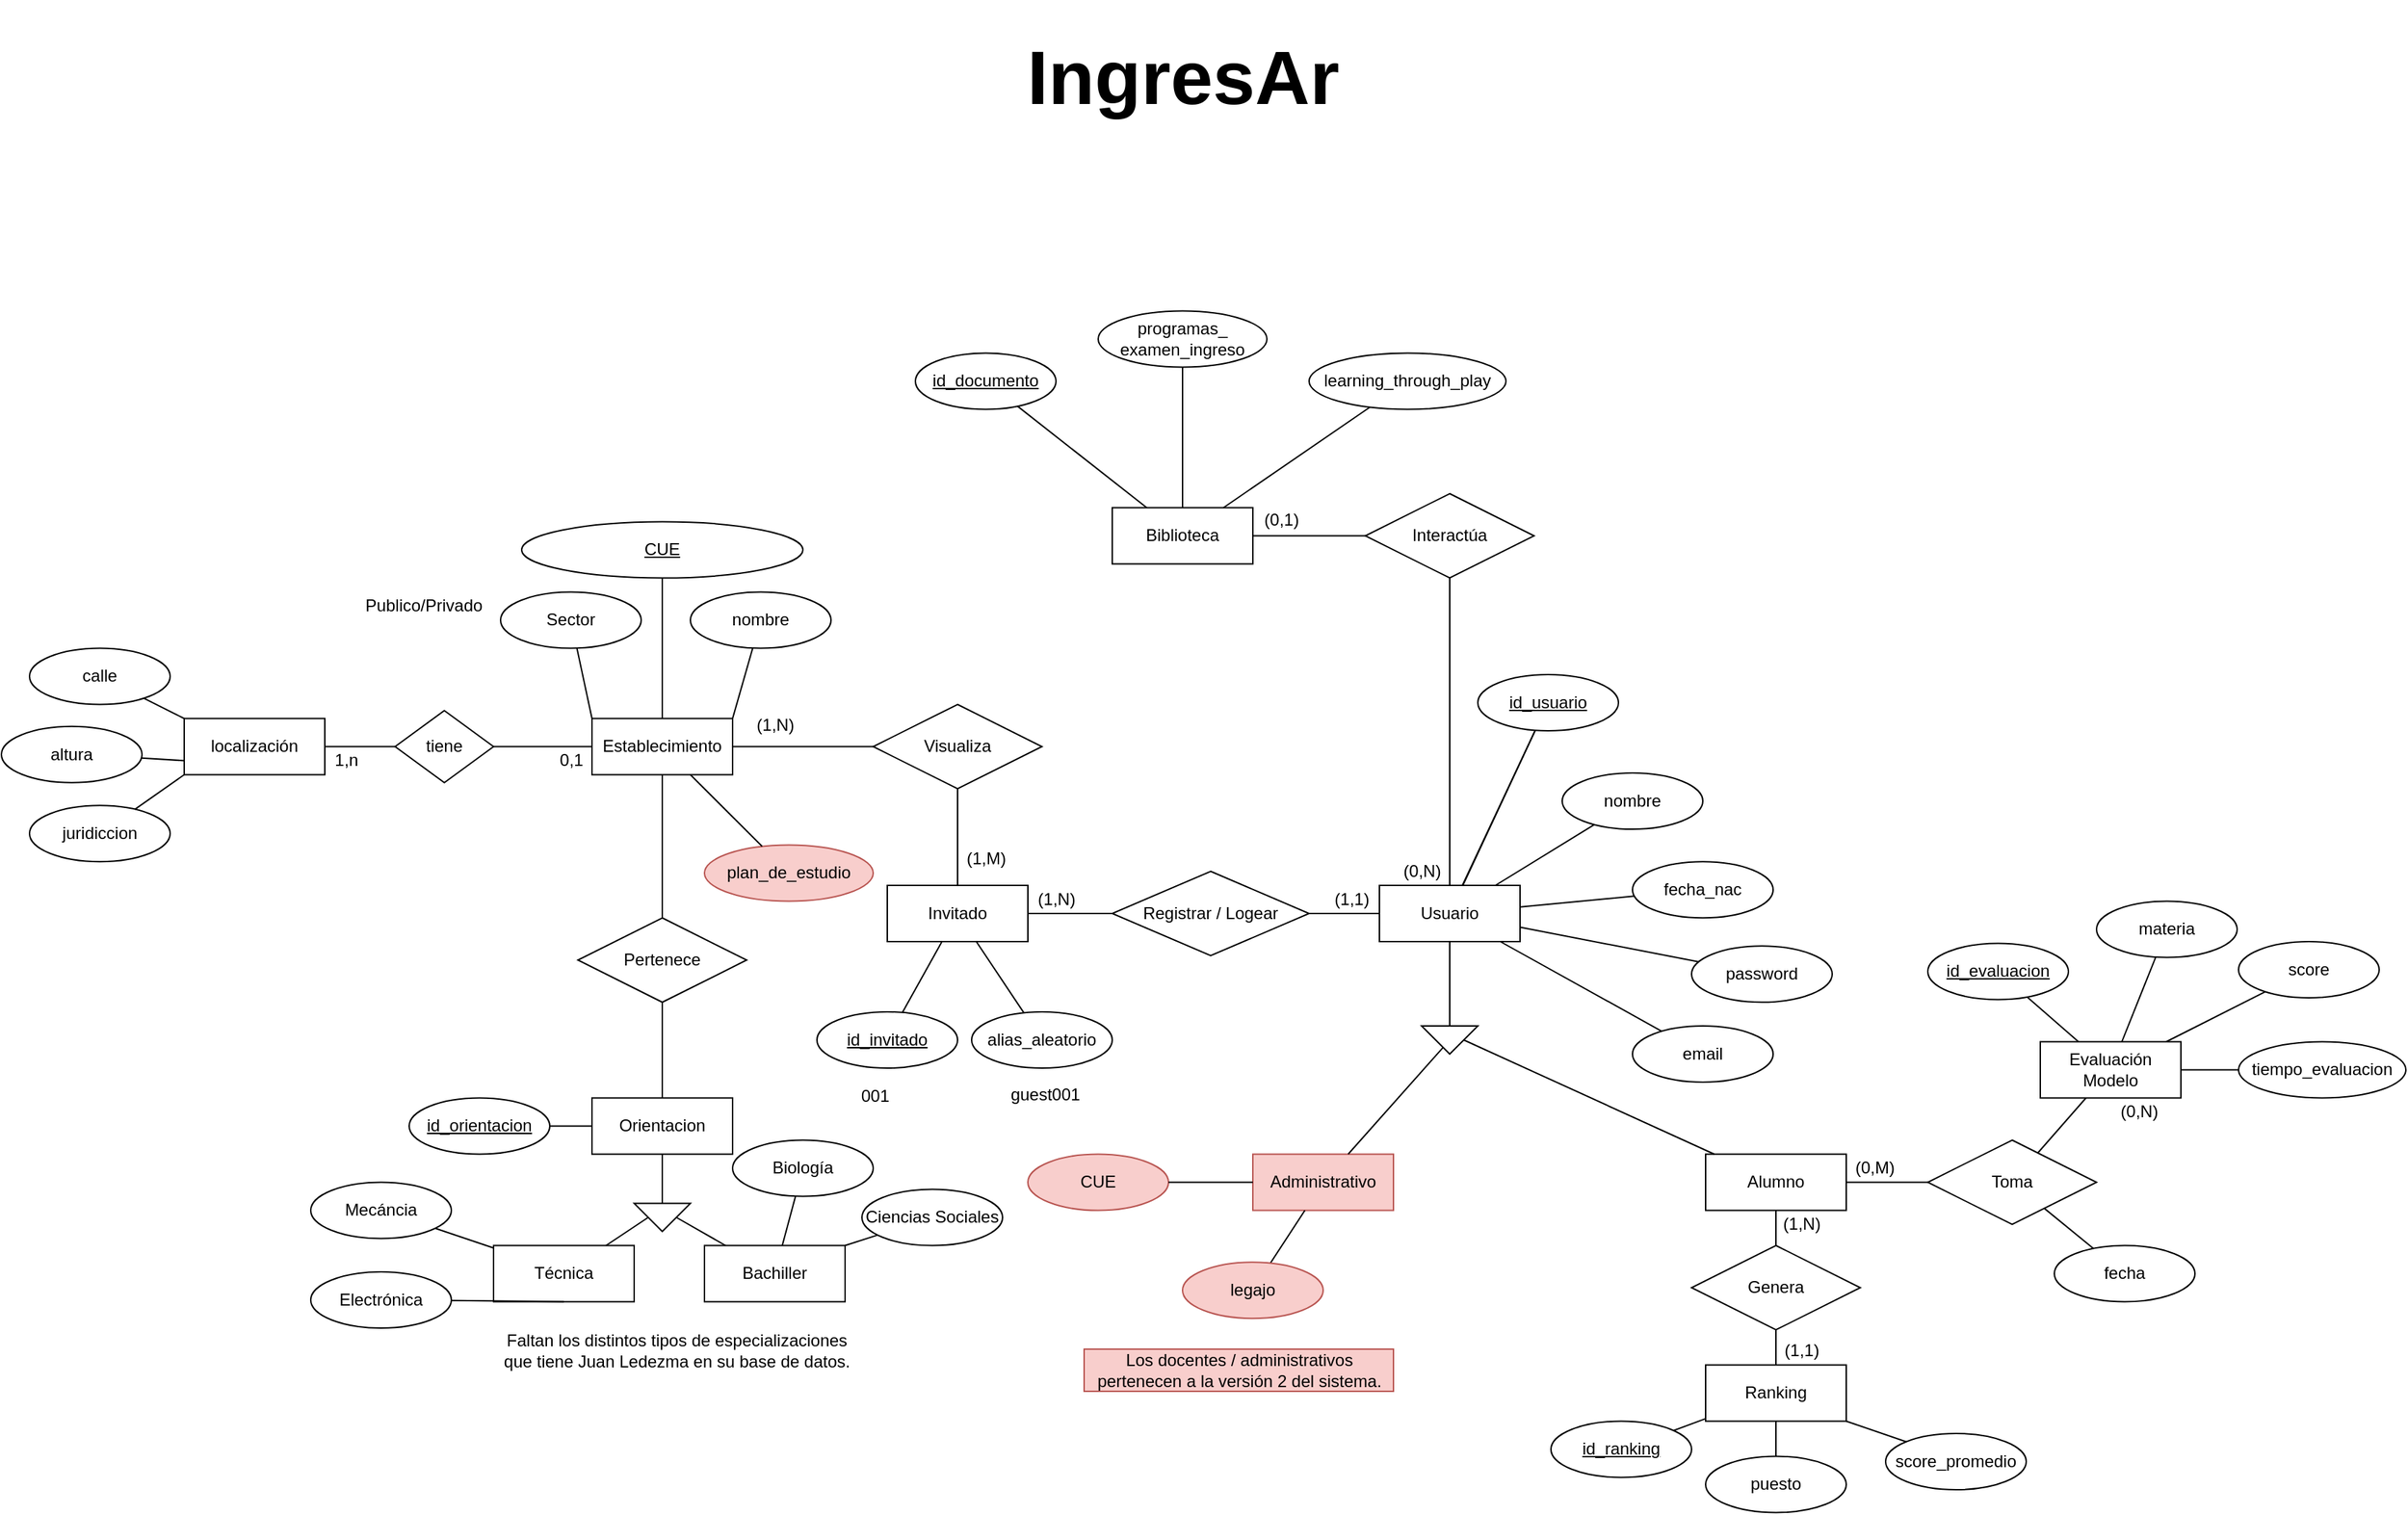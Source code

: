 <mxfile version="13.6.2" type="device" pages="3"><diagram id="C5RBs43oDa-KdzZeNtuy" name="MER"><mxGraphModel dx="2249" dy="1991" grid="1" gridSize="10" guides="1" tooltips="1" connect="1" arrows="1" fold="1" page="1" pageScale="1" pageWidth="827" pageHeight="1169" math="0" shadow="0"><root><mxCell id="WIyWlLk6GJQsqaUBKTNV-0"/><mxCell id="WIyWlLk6GJQsqaUBKTNV-1" parent="WIyWlLk6GJQsqaUBKTNV-0"/><mxCell id="CtugPG0uTECS5G1yRGEh-0" value="&lt;font style=&quot;font-size: 54px&quot;&gt;IngresAr&lt;/font&gt;" style="text;strokeColor=none;fillColor=none;html=1;fontSize=24;fontStyle=1;verticalAlign=middle;align=center;" parent="WIyWlLk6GJQsqaUBKTNV-1" vertex="1"><mxGeometry x="225" y="-360" width="330" height="110" as="geometry"/></mxCell><mxCell id="CtugPG0uTECS5G1yRGEh-1" value="Establecimiento" style="whiteSpace=wrap;html=1;align=center;" parent="WIyWlLk6GJQsqaUBKTNV-1" vertex="1"><mxGeometry x="-30" y="151.25" width="100" height="40" as="geometry"/></mxCell><mxCell id="CtugPG0uTECS5G1yRGEh-2" value="Usuario" style="whiteSpace=wrap;html=1;align=center;" parent="WIyWlLk6GJQsqaUBKTNV-1" vertex="1"><mxGeometry x="530" y="270" width="100" height="40" as="geometry"/></mxCell><mxCell id="CtugPG0uTECS5G1yRGEh-5" value="nombre" style="ellipse;whiteSpace=wrap;html=1;align=center;" parent="WIyWlLk6GJQsqaUBKTNV-1" vertex="1"><mxGeometry x="660" y="190" width="100" height="40" as="geometry"/></mxCell><mxCell id="CtugPG0uTECS5G1yRGEh-9" value="Administrativo" style="whiteSpace=wrap;html=1;align=center;fillColor=#f8cecc;strokeColor=#b85450;" parent="WIyWlLk6GJQsqaUBKTNV-1" vertex="1"><mxGeometry x="440" y="461.25" width="100" height="40" as="geometry"/></mxCell><mxCell id="CtugPG0uTECS5G1yRGEh-10" value="" style="triangle;whiteSpace=wrap;html=1;rotation=90;" parent="WIyWlLk6GJQsqaUBKTNV-1" vertex="1"><mxGeometry x="570" y="360" width="20" height="40" as="geometry"/></mxCell><mxCell id="CtugPG0uTECS5G1yRGEh-11" value="id_usuario" style="ellipse;whiteSpace=wrap;html=1;align=center;fontStyle=4;" parent="WIyWlLk6GJQsqaUBKTNV-1" vertex="1"><mxGeometry x="600" y="120" width="100" height="40" as="geometry"/></mxCell><mxCell id="CtugPG0uTECS5G1yRGEh-12" value="id_documento" style="ellipse;whiteSpace=wrap;html=1;align=center;fontStyle=4;" parent="WIyWlLk6GJQsqaUBKTNV-1" vertex="1"><mxGeometry x="200" y="-108.75" width="100" height="40" as="geometry"/></mxCell><mxCell id="CtugPG0uTECS5G1yRGEh-15" value="Biología" style="ellipse;whiteSpace=wrap;html=1;align=center;" parent="WIyWlLk6GJQsqaUBKTNV-1" vertex="1"><mxGeometry x="70" y="451.25" width="100" height="40" as="geometry"/></mxCell><mxCell id="CtugPG0uTECS5G1yRGEh-16" value="Electrónica" style="ellipse;whiteSpace=wrap;html=1;align=center;" parent="WIyWlLk6GJQsqaUBKTNV-1" vertex="1"><mxGeometry x="-230" y="545" width="100" height="40" as="geometry"/></mxCell><mxCell id="CtugPG0uTECS5G1yRGEh-17" value="Técnica" style="whiteSpace=wrap;html=1;align=center;" parent="WIyWlLk6GJQsqaUBKTNV-1" vertex="1"><mxGeometry x="-100" y="526.25" width="100" height="40" as="geometry"/></mxCell><mxCell id="CtugPG0uTECS5G1yRGEh-18" value="Orientacion" style="whiteSpace=wrap;html=1;align=center;" parent="WIyWlLk6GJQsqaUBKTNV-1" vertex="1"><mxGeometry x="-30" y="421.25" width="100" height="40" as="geometry"/></mxCell><mxCell id="CtugPG0uTECS5G1yRGEh-19" value="Bachiller" style="whiteSpace=wrap;html=1;align=center;" parent="WIyWlLk6GJQsqaUBKTNV-1" vertex="1"><mxGeometry x="50" y="526.25" width="100" height="40" as="geometry"/></mxCell><mxCell id="CtugPG0uTECS5G1yRGEh-20" value="" style="triangle;whiteSpace=wrap;html=1;rotation=90;" parent="WIyWlLk6GJQsqaUBKTNV-1" vertex="1"><mxGeometry x="10" y="486.25" width="20" height="40" as="geometry"/></mxCell><mxCell id="CtugPG0uTECS5G1yRGEh-21" value="" style="endArrow=none;html=1;rounded=0;entryX=0.5;entryY=1;entryDx=0;entryDy=0;" parent="WIyWlLk6GJQsqaUBKTNV-1" source="CtugPG0uTECS5G1yRGEh-17" target="CtugPG0uTECS5G1yRGEh-20" edge="1"><mxGeometry relative="1" as="geometry"><mxPoint x="-40" y="511.25" as="sourcePoint"/><mxPoint x="-23" y="514.25" as="targetPoint"/></mxGeometry></mxCell><mxCell id="CtugPG0uTECS5G1yRGEh-22" value="" style="endArrow=none;html=1;rounded=0;entryX=0.5;entryY=0;entryDx=0;entryDy=0;" parent="WIyWlLk6GJQsqaUBKTNV-1" source="CtugPG0uTECS5G1yRGEh-19" target="CtugPG0uTECS5G1yRGEh-20" edge="1"><mxGeometry relative="1" as="geometry"><mxPoint x="-62.979" y="551.25" as="sourcePoint"/><mxPoint x="-13" y="524.25" as="targetPoint"/></mxGeometry></mxCell><mxCell id="CtugPG0uTECS5G1yRGEh-23" value="" style="endArrow=none;html=1;rounded=0;" parent="WIyWlLk6GJQsqaUBKTNV-1" source="CtugPG0uTECS5G1yRGEh-18" target="CtugPG0uTECS5G1yRGEh-20" edge="1"><mxGeometry relative="1" as="geometry"><mxPoint x="-40" y="511.25" as="sourcePoint"/><mxPoint x="120" y="511.25" as="targetPoint"/></mxGeometry></mxCell><mxCell id="CtugPG0uTECS5G1yRGEh-25" value="" style="endArrow=none;html=1;rounded=0;" parent="WIyWlLk6GJQsqaUBKTNV-1" source="CtugPG0uTECS5G1yRGEh-2" target="CtugPG0uTECS5G1yRGEh-10" edge="1"><mxGeometry relative="1" as="geometry"><mxPoint x="270" y="380" as="sourcePoint"/><mxPoint x="430" y="380" as="targetPoint"/></mxGeometry></mxCell><mxCell id="CtugPG0uTECS5G1yRGEh-27" value="" style="endArrow=none;html=1;rounded=0;" parent="WIyWlLk6GJQsqaUBKTNV-1" source="CtugPG0uTECS5G1yRGEh-9" target="CtugPG0uTECS5G1yRGEh-10" edge="1"><mxGeometry relative="1" as="geometry"><mxPoint x="550.167" y="410" as="sourcePoint"/><mxPoint x="590" y="380" as="targetPoint"/></mxGeometry></mxCell><mxCell id="CtugPG0uTECS5G1yRGEh-29" value="Mecáncia" style="ellipse;whiteSpace=wrap;html=1;align=center;" parent="WIyWlLk6GJQsqaUBKTNV-1" vertex="1"><mxGeometry x="-230" y="481.25" width="100" height="40" as="geometry"/></mxCell><mxCell id="CtugPG0uTECS5G1yRGEh-32" value="Ciencias Sociales" style="ellipse;whiteSpace=wrap;html=1;align=center;" parent="WIyWlLk6GJQsqaUBKTNV-1" vertex="1"><mxGeometry x="162" y="486.25" width="100" height="40" as="geometry"/></mxCell><mxCell id="CtugPG0uTECS5G1yRGEh-33" value="" style="endArrow=none;html=1;rounded=0;entryX=0.5;entryY=1;entryDx=0;entryDy=0;" parent="WIyWlLk6GJQsqaUBKTNV-1" source="CtugPG0uTECS5G1yRGEh-16" target="CtugPG0uTECS5G1yRGEh-17" edge="1"><mxGeometry relative="1" as="geometry"><mxPoint x="50" y="511.25" as="sourcePoint"/><mxPoint x="210" y="511.25" as="targetPoint"/></mxGeometry></mxCell><mxCell id="CtugPG0uTECS5G1yRGEh-34" value="" style="endArrow=none;html=1;rounded=0;" parent="WIyWlLk6GJQsqaUBKTNV-1" source="CtugPG0uTECS5G1yRGEh-29" edge="1"><mxGeometry relative="1" as="geometry"><mxPoint x="-71.231" y="641.761" as="sourcePoint"/><mxPoint x="-100" y="528" as="targetPoint"/></mxGeometry></mxCell><mxCell id="CtugPG0uTECS5G1yRGEh-35" value="" style="endArrow=none;html=1;rounded=0;" parent="WIyWlLk6GJQsqaUBKTNV-1" source="CtugPG0uTECS5G1yRGEh-15" target="CtugPG0uTECS5G1yRGEh-19" edge="1"><mxGeometry relative="1" as="geometry"><mxPoint x="-71.231" y="641.761" as="sourcePoint"/><mxPoint x="-100" y="591.25" as="targetPoint"/></mxGeometry></mxCell><mxCell id="CtugPG0uTECS5G1yRGEh-36" value="" style="endArrow=none;html=1;rounded=0;entryX=1;entryY=0;entryDx=0;entryDy=0;" parent="WIyWlLk6GJQsqaUBKTNV-1" source="CtugPG0uTECS5G1yRGEh-32" target="CtugPG0uTECS5G1yRGEh-19" edge="1"><mxGeometry relative="1" as="geometry"><mxPoint x="46.171" y="701.403" as="sourcePoint"/><mxPoint x="104.444" y="591.25" as="targetPoint"/></mxGeometry></mxCell><mxCell id="CtugPG0uTECS5G1yRGEh-38" value="juridiccion" style="ellipse;whiteSpace=wrap;html=1;align=center;" parent="WIyWlLk6GJQsqaUBKTNV-1" vertex="1"><mxGeometry x="-430" y="213.13" width="100" height="40" as="geometry"/></mxCell><mxCell id="CtugPG0uTECS5G1yRGEh-40" value="calle" style="ellipse;whiteSpace=wrap;html=1;align=center;" parent="WIyWlLk6GJQsqaUBKTNV-1" vertex="1"><mxGeometry x="-430" y="101.25" width="100" height="40" as="geometry"/></mxCell><mxCell id="CtugPG0uTECS5G1yRGEh-41" value="altura" style="ellipse;whiteSpace=wrap;html=1;align=center;" parent="WIyWlLk6GJQsqaUBKTNV-1" vertex="1"><mxGeometry x="-450" y="156.88" width="100" height="40" as="geometry"/></mxCell><mxCell id="CtugPG0uTECS5G1yRGEh-42" value="id_orientacion" style="ellipse;whiteSpace=wrap;html=1;align=center;fontStyle=4;" parent="WIyWlLk6GJQsqaUBKTNV-1" vertex="1"><mxGeometry x="-160" y="421.25" width="100" height="40" as="geometry"/></mxCell><mxCell id="CtugPG0uTECS5G1yRGEh-43" value="" style="endArrow=none;html=1;rounded=0;" parent="WIyWlLk6GJQsqaUBKTNV-1" source="CtugPG0uTECS5G1yRGEh-18" target="CtugPG0uTECS5G1yRGEh-42" edge="1"><mxGeometry relative="1" as="geometry"><mxPoint x="10" y="391.25" as="sourcePoint"/><mxPoint x="170" y="391.25" as="targetPoint"/></mxGeometry></mxCell><mxCell id="CtugPG0uTECS5G1yRGEh-44" value="" style="endArrow=none;html=1;rounded=0;" parent="WIyWlLk6GJQsqaUBKTNV-1" source="CtugPG0uTECS5G1yRGEh-11" target="CtugPG0uTECS5G1yRGEh-2" edge="1"><mxGeometry relative="1" as="geometry"><mxPoint x="310" y="520" as="sourcePoint"/><mxPoint x="470" y="520" as="targetPoint"/></mxGeometry></mxCell><mxCell id="CtugPG0uTECS5G1yRGEh-46" value="CUE" style="ellipse;whiteSpace=wrap;html=1;align=center;fillColor=#f8cecc;strokeColor=#b85450;" parent="WIyWlLk6GJQsqaUBKTNV-1" vertex="1"><mxGeometry x="280" y="461.25" width="100" height="40" as="geometry"/></mxCell><mxCell id="CtugPG0uTECS5G1yRGEh-47" value="email" style="ellipse;whiteSpace=wrap;html=1;align=center;" parent="WIyWlLk6GJQsqaUBKTNV-1" vertex="1"><mxGeometry x="710" y="370" width="100" height="40" as="geometry"/></mxCell><mxCell id="CtugPG0uTECS5G1yRGEh-52" value="" style="endArrow=none;html=1;rounded=0;" parent="WIyWlLk6GJQsqaUBKTNV-1" source="CtugPG0uTECS5G1yRGEh-9" target="CtugPG0uTECS5G1yRGEh-46" edge="1"><mxGeometry relative="1" as="geometry"><mxPoint x="411" y="451.25" as="sourcePoint"/><mxPoint x="518.859" y="531.753" as="targetPoint"/></mxGeometry></mxCell><mxCell id="CtugPG0uTECS5G1yRGEh-55" value="" style="endArrow=none;html=1;rounded=0;exitX=0.5;exitY=1;exitDx=0;exitDy=0;" parent="WIyWlLk6GJQsqaUBKTNV-1" source="CtugPG0uTECS5G1yRGEh-3" target="CtugPG0uTECS5G1yRGEh-18" edge="1"><mxGeometry relative="1" as="geometry"><mxPoint x="120" y="391.25" as="sourcePoint"/><mxPoint x="280" y="391.25" as="targetPoint"/></mxGeometry></mxCell><mxCell id="CtugPG0uTECS5G1yRGEh-3" value="Pertenece" style="shape=rhombus;perimeter=rhombusPerimeter;whiteSpace=wrap;html=1;align=center;" parent="WIyWlLk6GJQsqaUBKTNV-1" vertex="1"><mxGeometry x="-40" y="293.13" width="120" height="60" as="geometry"/></mxCell><mxCell id="CtugPG0uTECS5G1yRGEh-56" value="" style="endArrow=none;html=1;rounded=0;entryX=0.5;entryY=0;entryDx=0;entryDy=0;" parent="WIyWlLk6GJQsqaUBKTNV-1" source="CtugPG0uTECS5G1yRGEh-1" target="CtugPG0uTECS5G1yRGEh-3" edge="1"><mxGeometry relative="1" as="geometry"><mxPoint x="20" y="191.25" as="sourcePoint"/><mxPoint x="20" y="321.25" as="targetPoint"/></mxGeometry></mxCell><mxCell id="CtugPG0uTECS5G1yRGEh-58" value="" style="endArrow=none;html=1;rounded=0;entryX=0;entryY=0.75;entryDx=0;entryDy=0;" parent="WIyWlLk6GJQsqaUBKTNV-1" source="CtugPG0uTECS5G1yRGEh-41" target="LcqSjx4e0BW0y9rPXVTJ-1" edge="1"><mxGeometry relative="1" as="geometry"><mxPoint x="-186.379" y="243.622" as="sourcePoint"/><mxPoint x="-380" y="41.25" as="targetPoint"/></mxGeometry></mxCell><mxCell id="CtugPG0uTECS5G1yRGEh-59" value="" style="endArrow=none;html=1;rounded=0;entryX=0;entryY=0;entryDx=0;entryDy=0;" parent="WIyWlLk6GJQsqaUBKTNV-1" source="CtugPG0uTECS5G1yRGEh-40" target="LcqSjx4e0BW0y9rPXVTJ-1" edge="1"><mxGeometry relative="1" as="geometry"><mxPoint x="-220.644" y="208.051" as="sourcePoint"/><mxPoint x="-381.93" y="41.235" as="targetPoint"/></mxGeometry></mxCell><mxCell id="CtugPG0uTECS5G1yRGEh-62" value="" style="endArrow=none;html=1;rounded=0;" parent="WIyWlLk6GJQsqaUBKTNV-1" source="CtugPG0uTECS5G1yRGEh-12" target="CtugPG0uTECS5G1yRGEh-74" edge="1"><mxGeometry relative="1" as="geometry"><mxPoint x="135.725" y="228.4" as="sourcePoint"/><mxPoint x="170" y="251.25" as="targetPoint"/></mxGeometry></mxCell><mxCell id="CtugPG0uTECS5G1yRGEh-65" value="" style="endArrow=none;html=1;rounded=0;" parent="WIyWlLk6GJQsqaUBKTNV-1" source="CtugPG0uTECS5G1yRGEh-2" target="CtugPG0uTECS5G1yRGEh-5" edge="1"><mxGeometry relative="1" as="geometry"><mxPoint x="270" y="360" as="sourcePoint"/><mxPoint x="430" y="360" as="targetPoint"/></mxGeometry></mxCell><mxCell id="CtugPG0uTECS5G1yRGEh-68" value="" style="endArrow=none;html=1;rounded=0;" parent="WIyWlLk6GJQsqaUBKTNV-1" source="CtugPG0uTECS5G1yRGEh-2" target="CtugPG0uTECS5G1yRGEh-47" edge="1"><mxGeometry relative="1" as="geometry"><mxPoint x="570" y="400" as="sourcePoint"/><mxPoint x="730" y="400" as="targetPoint"/></mxGeometry></mxCell><mxCell id="CtugPG0uTECS5G1yRGEh-74" value="Biblioteca" style="whiteSpace=wrap;html=1;align=center;" parent="WIyWlLk6GJQsqaUBKTNV-1" vertex="1"><mxGeometry x="340" y="1.25" width="100" height="40" as="geometry"/></mxCell><mxCell id="CtugPG0uTECS5G1yRGEh-76" value="" style="endArrow=none;html=1;rounded=0;" parent="WIyWlLk6GJQsqaUBKTNV-1" source="CtugPG0uTECS5G1yRGEh-79" target="CtugPG0uTECS5G1yRGEh-74" edge="1"><mxGeometry relative="1" as="geometry"><mxPoint x="221.053" y="251.25" as="sourcePoint"/><mxPoint x="378.947" y="101.25" as="targetPoint"/></mxGeometry></mxCell><mxCell id="CtugPG0uTECS5G1yRGEh-79" value="Interactúa" style="shape=rhombus;perimeter=rhombusPerimeter;whiteSpace=wrap;html=1;align=center;" parent="WIyWlLk6GJQsqaUBKTNV-1" vertex="1"><mxGeometry x="520" y="-8.75" width="120" height="60" as="geometry"/></mxCell><mxCell id="CtugPG0uTECS5G1yRGEh-80" value="" style="endArrow=none;html=1;rounded=0;" parent="WIyWlLk6GJQsqaUBKTNV-1" source="CtugPG0uTECS5G1yRGEh-2" target="CtugPG0uTECS5G1yRGEh-79" edge="1"><mxGeometry relative="1" as="geometry"><mxPoint x="560" y="270.0" as="sourcePoint"/><mxPoint x="410" y="120.0" as="targetPoint"/></mxGeometry></mxCell><mxCell id="CtugPG0uTECS5G1yRGEh-82" value="CUE" style="ellipse;whiteSpace=wrap;html=1;align=center;fontStyle=4;" parent="WIyWlLk6GJQsqaUBKTNV-1" vertex="1"><mxGeometry x="-80" y="11.25" width="200" height="40" as="geometry"/></mxCell><mxCell id="CtugPG0uTECS5G1yRGEh-83" value="" style="endArrow=none;html=1;rounded=0;" parent="WIyWlLk6GJQsqaUBKTNV-1" source="CtugPG0uTECS5G1yRGEh-82" target="CtugPG0uTECS5G1yRGEh-1" edge="1"><mxGeometry relative="1" as="geometry"><mxPoint x="145.73" y="-159.766" as="sourcePoint"/><mxPoint x="16" y="149" as="targetPoint"/></mxGeometry></mxCell><mxCell id="CtugPG0uTECS5G1yRGEh-85" value="learning_through_play" style="ellipse;whiteSpace=wrap;html=1;align=center;" parent="WIyWlLk6GJQsqaUBKTNV-1" vertex="1"><mxGeometry x="480" y="-108.75" width="140" height="40" as="geometry"/></mxCell><mxCell id="CtugPG0uTECS5G1yRGEh-87" value="" style="endArrow=none;html=1;rounded=0;" parent="WIyWlLk6GJQsqaUBKTNV-1" source="CtugPG0uTECS5G1yRGEh-85" target="CtugPG0uTECS5G1yRGEh-74" edge="1"><mxGeometry relative="1" as="geometry"><mxPoint x="440" y="-68.75" as="sourcePoint"/><mxPoint x="408" y="11.25" as="targetPoint"/></mxGeometry></mxCell><mxCell id="CtugPG0uTECS5G1yRGEh-89" value="" style="endArrow=none;html=1;rounded=0;" parent="WIyWlLk6GJQsqaUBKTNV-1" source="CtugPG0uTECS5G1yRGEh-90" target="CtugPG0uTECS5G1yRGEh-9" edge="1"><mxGeometry relative="1" as="geometry"><mxPoint x="610" y="481.25" as="sourcePoint"/><mxPoint x="470" y="501.25" as="targetPoint"/></mxGeometry></mxCell><mxCell id="CtugPG0uTECS5G1yRGEh-90" value="legajo" style="ellipse;whiteSpace=wrap;html=1;align=center;fillColor=#f8cecc;strokeColor=#b85450;" parent="WIyWlLk6GJQsqaUBKTNV-1" vertex="1"><mxGeometry x="390" y="538.13" width="100" height="40" as="geometry"/></mxCell><mxCell id="CtugPG0uTECS5G1yRGEh-96" value="Los docentes / administrativos&lt;br&gt;pertenecen a la versión 2 del sistema." style="text;html=1;align=center;verticalAlign=middle;resizable=0;points=[];autosize=1;fillColor=#f8cecc;strokeColor=#b85450;" parent="WIyWlLk6GJQsqaUBKTNV-1" vertex="1"><mxGeometry x="320" y="600" width="220" height="30" as="geometry"/></mxCell><mxCell id="CtugPG0uTECS5G1yRGEh-100" value="nombre" style="ellipse;whiteSpace=wrap;html=1;align=center;" parent="WIyWlLk6GJQsqaUBKTNV-1" vertex="1"><mxGeometry x="40" y="61.25" width="100" height="40" as="geometry"/></mxCell><mxCell id="CtugPG0uTECS5G1yRGEh-102" value="fecha_nac" style="ellipse;whiteSpace=wrap;html=1;align=center;" parent="WIyWlLk6GJQsqaUBKTNV-1" vertex="1"><mxGeometry x="710" y="253.13" width="100" height="40" as="geometry"/></mxCell><mxCell id="CtugPG0uTECS5G1yRGEh-103" value="" style="endArrow=none;html=1;rounded=0;" parent="WIyWlLk6GJQsqaUBKTNV-1" source="CtugPG0uTECS5G1yRGEh-102" target="CtugPG0uTECS5G1yRGEh-2" edge="1"><mxGeometry relative="1" as="geometry"><mxPoint x="310" y="220" as="sourcePoint"/><mxPoint x="470" y="220" as="targetPoint"/></mxGeometry></mxCell><mxCell id="CtugPG0uTECS5G1yRGEh-112" value="" style="endArrow=none;html=1;rounded=0;entryX=1;entryY=0;entryDx=0;entryDy=0;" parent="WIyWlLk6GJQsqaUBKTNV-1" source="CtugPG0uTECS5G1yRGEh-100" target="CtugPG0uTECS5G1yRGEh-1" edge="1"><mxGeometry relative="1" as="geometry"><mxPoint x="160" y="261.25" as="sourcePoint"/><mxPoint x="320" y="261.25" as="targetPoint"/></mxGeometry></mxCell><mxCell id="CtugPG0uTECS5G1yRGEh-113" value="Faltan los distintos tipos de especializaciones&lt;br&gt;que tiene Juan Ledezma en su base de datos." style="text;html=1;align=center;verticalAlign=middle;resizable=0;points=[];autosize=1;" parent="WIyWlLk6GJQsqaUBKTNV-1" vertex="1"><mxGeometry x="-100" y="586.25" width="260" height="30" as="geometry"/></mxCell><mxCell id="CtugPG0uTECS5G1yRGEh-116" value="programas_&lt;br&gt;examen_ingreso" style="ellipse;whiteSpace=wrap;html=1;align=center;" parent="WIyWlLk6GJQsqaUBKTNV-1" vertex="1"><mxGeometry x="330" y="-138.75" width="120" height="40" as="geometry"/></mxCell><mxCell id="CtugPG0uTECS5G1yRGEh-117" value="" style="endArrow=none;html=1;rounded=0;" parent="WIyWlLk6GJQsqaUBKTNV-1" source="CtugPG0uTECS5G1yRGEh-116" target="CtugPG0uTECS5G1yRGEh-74" edge="1"><mxGeometry relative="1" as="geometry"><mxPoint x="320" y="61.25" as="sourcePoint"/><mxPoint x="480" y="61.25" as="targetPoint"/></mxGeometry></mxCell><mxCell id="CtugPG0uTECS5G1yRGEh-118" value="plan_de_estudio" style="ellipse;whiteSpace=wrap;html=1;align=center;fillColor=#f8cecc;strokeColor=#b85450;" parent="WIyWlLk6GJQsqaUBKTNV-1" vertex="1"><mxGeometry x="50" y="241.25" width="120" height="40" as="geometry"/></mxCell><mxCell id="CtugPG0uTECS5G1yRGEh-119" value="" style="endArrow=none;html=1;rounded=0;" parent="WIyWlLk6GJQsqaUBKTNV-1" source="CtugPG0uTECS5G1yRGEh-118" target="CtugPG0uTECS5G1yRGEh-1" edge="1"><mxGeometry relative="1" as="geometry"><mxPoint x="-100" y="641.25" as="sourcePoint"/><mxPoint x="-100" y="411.25" as="targetPoint"/></mxGeometry></mxCell><mxCell id="CtugPG0uTECS5G1yRGEh-131" value="Alumno" style="whiteSpace=wrap;html=1;align=center;" parent="WIyWlLk6GJQsqaUBKTNV-1" vertex="1"><mxGeometry x="762" y="461.25" width="100" height="40" as="geometry"/></mxCell><mxCell id="CtugPG0uTECS5G1yRGEh-132" value="score" style="ellipse;whiteSpace=wrap;html=1;align=center;" parent="WIyWlLk6GJQsqaUBKTNV-1" vertex="1"><mxGeometry x="1141" y="310" width="100" height="40" as="geometry"/></mxCell><mxCell id="CtugPG0uTECS5G1yRGEh-133" value="" style="endArrow=none;html=1;rounded=0;" parent="WIyWlLk6GJQsqaUBKTNV-1" source="CtugPG0uTECS5G1yRGEh-136" target="CtugPG0uTECS5G1yRGEh-135" edge="1"><mxGeometry relative="1" as="geometry"><mxPoint x="1248.4" y="511.25" as="sourcePoint"/><mxPoint x="1245.04" y="553.25" as="targetPoint"/></mxGeometry></mxCell><mxCell id="CtugPG0uTECS5G1yRGEh-134" value="" style="endArrow=none;html=1;rounded=0;" parent="WIyWlLk6GJQsqaUBKTNV-1" source="CtugPG0uTECS5G1yRGEh-132" target="CtugPG0uTECS5G1yRGEh-135" edge="1"><mxGeometry relative="1" as="geometry"><mxPoint x="747.851" y="505.45" as="sourcePoint"/><mxPoint x="810" y="497.5" as="targetPoint"/></mxGeometry></mxCell><mxCell id="CtugPG0uTECS5G1yRGEh-135" value="Evaluación Modelo" style="whiteSpace=wrap;html=1;align=center;" parent="WIyWlLk6GJQsqaUBKTNV-1" vertex="1"><mxGeometry x="1000" y="381.25" width="100" height="40" as="geometry"/></mxCell><mxCell id="CtugPG0uTECS5G1yRGEh-136" value="Toma" style="shape=rhombus;perimeter=rhombusPerimeter;whiteSpace=wrap;html=1;align=center;" parent="WIyWlLk6GJQsqaUBKTNV-1" vertex="1"><mxGeometry x="920" y="451.25" width="120" height="60" as="geometry"/></mxCell><mxCell id="CtugPG0uTECS5G1yRGEh-137" value="" style="endArrow=none;html=1;rounded=0;" parent="WIyWlLk6GJQsqaUBKTNV-1" source="CtugPG0uTECS5G1yRGEh-131" target="CtugPG0uTECS5G1yRGEh-136" edge="1"><mxGeometry relative="1" as="geometry"><mxPoint x="1307.368" y="373.13" as="sourcePoint"/><mxPoint x="1212.632" y="223.13" as="targetPoint"/></mxGeometry></mxCell><mxCell id="CtugPG0uTECS5G1yRGEh-138" value="id_evaluacion" style="ellipse;whiteSpace=wrap;html=1;align=center;fontStyle=4;" parent="WIyWlLk6GJQsqaUBKTNV-1" vertex="1"><mxGeometry x="920" y="311.25" width="100" height="40" as="geometry"/></mxCell><mxCell id="CtugPG0uTECS5G1yRGEh-139" value="" style="endArrow=none;html=1;rounded=0;" parent="WIyWlLk6GJQsqaUBKTNV-1" source="CtugPG0uTECS5G1yRGEh-138" target="CtugPG0uTECS5G1yRGEh-135" edge="1"><mxGeometry relative="1" as="geometry"><mxPoint x="1116.585" y="368.921" as="sourcePoint"/><mxPoint x="1086.667" y="391.25" as="targetPoint"/></mxGeometry></mxCell><mxCell id="CtugPG0uTECS5G1yRGEh-140" value="" style="endArrow=none;html=1;rounded=0;" parent="WIyWlLk6GJQsqaUBKTNV-1" source="CtugPG0uTECS5G1yRGEh-142" target="CtugPG0uTECS5G1yRGEh-135" edge="1"><mxGeometry relative="1" as="geometry"><mxPoint x="1058.002" y="321.234" as="sourcePoint"/><mxPoint x="1290" y="461.25" as="targetPoint"/></mxGeometry></mxCell><mxCell id="CtugPG0uTECS5G1yRGEh-142" value="materia" style="ellipse;whiteSpace=wrap;html=1;align=center;" parent="WIyWlLk6GJQsqaUBKTNV-1" vertex="1"><mxGeometry x="1040" y="281.25" width="100" height="40" as="geometry"/></mxCell><mxCell id="CtugPG0uTECS5G1yRGEh-146" value="Ranking" style="whiteSpace=wrap;html=1;align=center;" parent="WIyWlLk6GJQsqaUBKTNV-1" vertex="1"><mxGeometry x="762" y="611.25" width="100" height="40" as="geometry"/></mxCell><mxCell id="CtugPG0uTECS5G1yRGEh-147" value="" style="endArrow=none;html=1;rounded=0;" parent="WIyWlLk6GJQsqaUBKTNV-1" source="CtugPG0uTECS5G1yRGEh-148" target="CtugPG0uTECS5G1yRGEh-146" edge="1"><mxGeometry relative="1" as="geometry"><mxPoint x="672" y="541.25" as="sourcePoint"/><mxPoint x="832" y="541.25" as="targetPoint"/></mxGeometry></mxCell><mxCell id="CtugPG0uTECS5G1yRGEh-148" value="Genera" style="shape=rhombus;perimeter=rhombusPerimeter;whiteSpace=wrap;html=1;align=center;" parent="WIyWlLk6GJQsqaUBKTNV-1" vertex="1"><mxGeometry x="752" y="526.25" width="120" height="60" as="geometry"/></mxCell><mxCell id="CtugPG0uTECS5G1yRGEh-149" value="" style="endArrow=none;html=1;rounded=0;" parent="WIyWlLk6GJQsqaUBKTNV-1" source="CtugPG0uTECS5G1yRGEh-131" target="CtugPG0uTECS5G1yRGEh-148" edge="1"><mxGeometry relative="1" as="geometry"><mxPoint x="812" y="501.25" as="sourcePoint"/><mxPoint x="812" y="591.25" as="targetPoint"/></mxGeometry></mxCell><mxCell id="CtugPG0uTECS5G1yRGEh-150" value="puesto" style="ellipse;whiteSpace=wrap;html=1;align=center;" parent="WIyWlLk6GJQsqaUBKTNV-1" vertex="1"><mxGeometry x="762" y="676.25" width="100" height="40" as="geometry"/></mxCell><mxCell id="CtugPG0uTECS5G1yRGEh-151" value="id_ranking" style="ellipse;whiteSpace=wrap;html=1;align=center;fontStyle=4;" parent="WIyWlLk6GJQsqaUBKTNV-1" vertex="1"><mxGeometry x="652" y="651.25" width="100" height="40" as="geometry"/></mxCell><mxCell id="CtugPG0uTECS5G1yRGEh-152" value="" style="endArrow=none;html=1;rounded=0;" parent="WIyWlLk6GJQsqaUBKTNV-1" source="CtugPG0uTECS5G1yRGEh-151" target="CtugPG0uTECS5G1yRGEh-146" edge="1"><mxGeometry relative="1" as="geometry"><mxPoint x="662" y="671.25" as="sourcePoint"/><mxPoint x="822" y="671.25" as="targetPoint"/></mxGeometry></mxCell><mxCell id="CtugPG0uTECS5G1yRGEh-153" value="" style="endArrow=none;html=1;rounded=0;" parent="WIyWlLk6GJQsqaUBKTNV-1" source="CtugPG0uTECS5G1yRGEh-150" target="CtugPG0uTECS5G1yRGEh-146" edge="1"><mxGeometry relative="1" as="geometry"><mxPoint x="777.67" y="687.541" as="sourcePoint"/><mxPoint x="802.923" y="661.25" as="targetPoint"/></mxGeometry></mxCell><mxCell id="CtugPG0uTECS5G1yRGEh-155" value="Visualiza" style="shape=rhombus;perimeter=rhombusPerimeter;whiteSpace=wrap;html=1;align=center;" parent="WIyWlLk6GJQsqaUBKTNV-1" vertex="1"><mxGeometry x="170" y="141.25" width="120" height="60" as="geometry"/></mxCell><mxCell id="CtugPG0uTECS5G1yRGEh-156" value="" style="endArrow=none;html=1;rounded=0;" parent="WIyWlLk6GJQsqaUBKTNV-1" source="CtugPG0uTECS5G1yRGEh-1" target="CtugPG0uTECS5G1yRGEh-155" edge="1"><mxGeometry relative="1" as="geometry"><mxPoint x="52.161" y="191.25" as="sourcePoint"/><mxPoint x="387.839" y="400" as="targetPoint"/></mxGeometry></mxCell><mxCell id="CtugPG0uTECS5G1yRGEh-157" value="" style="endArrow=none;html=1;rounded=0;exitX=0.5;exitY=0;exitDx=0;exitDy=0;" parent="WIyWlLk6GJQsqaUBKTNV-1" source="CtugPG0uTECS5G1yRGEh-10" target="CtugPG0uTECS5G1yRGEh-131" edge="1"><mxGeometry relative="1" as="geometry"><mxPoint x="1020" y="520" as="sourcePoint"/><mxPoint x="1180" y="520" as="targetPoint"/></mxGeometry></mxCell><mxCell id="CtugPG0uTECS5G1yRGEh-158" value="Invitado" style="whiteSpace=wrap;html=1;align=center;" parent="WIyWlLk6GJQsqaUBKTNV-1" vertex="1"><mxGeometry x="180" y="270" width="100" height="40" as="geometry"/></mxCell><mxCell id="CtugPG0uTECS5G1yRGEh-159" value="" style="endArrow=none;html=1;rounded=0;" parent="WIyWlLk6GJQsqaUBKTNV-1" source="CtugPG0uTECS5G1yRGEh-158" target="CtugPG0uTECS5G1yRGEh-155" edge="1"><mxGeometry relative="1" as="geometry"><mxPoint x="350" y="290" as="sourcePoint"/><mxPoint x="510" y="290" as="targetPoint"/></mxGeometry></mxCell><mxCell id="CtugPG0uTECS5G1yRGEh-160" value="" style="endArrow=none;html=1;rounded=0;" parent="WIyWlLk6GJQsqaUBKTNV-1" source="CtugPG0uTECS5G1yRGEh-161" target="CtugPG0uTECS5G1yRGEh-2" edge="1"><mxGeometry relative="1" as="geometry"><mxPoint x="300" y="290.66" as="sourcePoint"/><mxPoint x="460" y="290.66" as="targetPoint"/></mxGeometry></mxCell><mxCell id="CtugPG0uTECS5G1yRGEh-161" value="Registrar / Logear" style="shape=rhombus;perimeter=rhombusPerimeter;whiteSpace=wrap;html=1;align=center;" parent="WIyWlLk6GJQsqaUBKTNV-1" vertex="1"><mxGeometry x="340" y="260" width="140" height="60" as="geometry"/></mxCell><mxCell id="CtugPG0uTECS5G1yRGEh-162" value="" style="endArrow=none;html=1;rounded=0;" parent="WIyWlLk6GJQsqaUBKTNV-1" source="CtugPG0uTECS5G1yRGEh-158" target="CtugPG0uTECS5G1yRGEh-161" edge="1"><mxGeometry relative="1" as="geometry"><mxPoint x="280" y="290" as="sourcePoint"/><mxPoint x="530" y="290" as="targetPoint"/></mxGeometry></mxCell><mxCell id="yG-2MmAzQPdsgqChhvK--0" value="password" style="ellipse;whiteSpace=wrap;html=1;align=center;" parent="WIyWlLk6GJQsqaUBKTNV-1" vertex="1"><mxGeometry x="752" y="313.13" width="100" height="40" as="geometry"/></mxCell><mxCell id="yG-2MmAzQPdsgqChhvK--1" value="" style="endArrow=none;html=1;rounded=0;" parent="WIyWlLk6GJQsqaUBKTNV-1" source="CtugPG0uTECS5G1yRGEh-2" target="yG-2MmAzQPdsgqChhvK--0" edge="1"><mxGeometry relative="1" as="geometry"><mxPoint x="880" y="420" as="sourcePoint"/><mxPoint x="1040" y="420" as="targetPoint"/></mxGeometry></mxCell><mxCell id="LcqSjx4e0BW0y9rPXVTJ-0" value="" style="endArrow=none;html=1;rounded=0;" parent="WIyWlLk6GJQsqaUBKTNV-1" source="CtugPG0uTECS5G1yRGEh-11" target="CtugPG0uTECS5G1yRGEh-2" edge="1"><mxGeometry relative="1" as="geometry"><mxPoint x="640.899" y="159.666" as="sourcePoint"/><mxPoint x="589.333" y="270" as="targetPoint"/><Array as="points"><mxPoint x="589" y="270"/></Array></mxGeometry></mxCell><mxCell id="LcqSjx4e0BW0y9rPXVTJ-1" value="localización" style="whiteSpace=wrap;html=1;align=center;" parent="WIyWlLk6GJQsqaUBKTNV-1" vertex="1"><mxGeometry x="-320" y="151.25" width="100" height="40" as="geometry"/></mxCell><mxCell id="LcqSjx4e0BW0y9rPXVTJ-2" value="tiene" style="shape=rhombus;perimeter=rhombusPerimeter;whiteSpace=wrap;html=1;align=center;" parent="WIyWlLk6GJQsqaUBKTNV-1" vertex="1"><mxGeometry x="-170" y="145.62" width="70" height="51.25" as="geometry"/></mxCell><mxCell id="LcqSjx4e0BW0y9rPXVTJ-5" value="" style="endArrow=none;html=1;rounded=0;exitX=1;exitY=0.5;exitDx=0;exitDy=0;entryX=0;entryY=0.5;entryDx=0;entryDy=0;" parent="WIyWlLk6GJQsqaUBKTNV-1" source="LcqSjx4e0BW0y9rPXVTJ-1" target="LcqSjx4e0BW0y9rPXVTJ-2" edge="1"><mxGeometry relative="1" as="geometry"><mxPoint x="-180" y="260" as="sourcePoint"/><mxPoint x="-20" y="260" as="targetPoint"/></mxGeometry></mxCell><mxCell id="LcqSjx4e0BW0y9rPXVTJ-6" value="1,n" style="text;html=1;align=center;verticalAlign=middle;resizable=0;points=[];autosize=1;" parent="WIyWlLk6GJQsqaUBKTNV-1" vertex="1"><mxGeometry x="-220" y="171.25" width="30" height="20" as="geometry"/></mxCell><mxCell id="LcqSjx4e0BW0y9rPXVTJ-8" value="0,1" style="text;html=1;align=center;verticalAlign=middle;resizable=0;points=[];autosize=1;" parent="WIyWlLk6GJQsqaUBKTNV-1" vertex="1"><mxGeometry x="-60" y="171.25" width="30" height="20" as="geometry"/></mxCell><mxCell id="LcqSjx4e0BW0y9rPXVTJ-10" value="" style="endArrow=none;html=1;rounded=0;exitX=1;exitY=0.5;exitDx=0;exitDy=0;entryX=0;entryY=0.5;entryDx=0;entryDy=0;" parent="WIyWlLk6GJQsqaUBKTNV-1" source="LcqSjx4e0BW0y9rPXVTJ-2" target="CtugPG0uTECS5G1yRGEh-1" edge="1"><mxGeometry relative="1" as="geometry"><mxPoint x="-100" y="270" as="sourcePoint"/><mxPoint x="60" y="270" as="targetPoint"/></mxGeometry></mxCell><mxCell id="LcqSjx4e0BW0y9rPXVTJ-11" value="" style="endArrow=none;html=1;rounded=0;entryX=0;entryY=1;entryDx=0;entryDy=0;" parent="WIyWlLk6GJQsqaUBKTNV-1" source="CtugPG0uTECS5G1yRGEh-38" target="LcqSjx4e0BW0y9rPXVTJ-1" edge="1"><mxGeometry relative="1" as="geometry"><mxPoint x="-150" y="251.25" as="sourcePoint"/><mxPoint x="-300" y="193" as="targetPoint"/></mxGeometry></mxCell><mxCell id="LcqSjx4e0BW0y9rPXVTJ-14" value="Sector" style="ellipse;whiteSpace=wrap;html=1;align=center;" parent="WIyWlLk6GJQsqaUBKTNV-1" vertex="1"><mxGeometry x="-95" y="61.25" width="100" height="40" as="geometry"/></mxCell><mxCell id="LcqSjx4e0BW0y9rPXVTJ-15" value="" style="endArrow=none;html=1;rounded=0;entryX=0;entryY=0;entryDx=0;entryDy=0;" parent="WIyWlLk6GJQsqaUBKTNV-1" source="LcqSjx4e0BW0y9rPXVTJ-14" target="CtugPG0uTECS5G1yRGEh-1" edge="1"><mxGeometry relative="1" as="geometry"><mxPoint x="-60" y="150" as="sourcePoint"/><mxPoint x="100" y="150" as="targetPoint"/></mxGeometry></mxCell><mxCell id="LcqSjx4e0BW0y9rPXVTJ-16" value="Publico/Privado" style="text;html=1;align=center;verticalAlign=middle;resizable=0;points=[];autosize=1;" parent="WIyWlLk6GJQsqaUBKTNV-1" vertex="1"><mxGeometry x="-200" y="61.25" width="100" height="20" as="geometry"/></mxCell><mxCell id="tvdHuPveOedmeX0tp1IA-0" value="(0,1)" style="text;html=1;align=center;verticalAlign=middle;resizable=0;points=[];autosize=1;" parent="WIyWlLk6GJQsqaUBKTNV-1" vertex="1"><mxGeometry x="440" width="40" height="20" as="geometry"/></mxCell><mxCell id="tvdHuPveOedmeX0tp1IA-1" value="(0,N)" style="text;html=1;align=center;verticalAlign=middle;resizable=0;points=[];autosize=1;" parent="WIyWlLk6GJQsqaUBKTNV-1" vertex="1"><mxGeometry x="540" y="250" width="40" height="20" as="geometry"/></mxCell><mxCell id="tvdHuPveOedmeX0tp1IA-4" value="(0,N)" style="text;html=1;align=center;verticalAlign=middle;resizable=0;points=[];autosize=1;" parent="WIyWlLk6GJQsqaUBKTNV-1" vertex="1"><mxGeometry x="1050" y="421.25" width="40" height="20" as="geometry"/></mxCell><mxCell id="tvdHuPveOedmeX0tp1IA-5" value="(0,M)" style="text;html=1;align=center;verticalAlign=middle;resizable=0;points=[];autosize=1;" parent="WIyWlLk6GJQsqaUBKTNV-1" vertex="1"><mxGeometry x="862" y="461.25" width="40" height="20" as="geometry"/></mxCell><mxCell id="tvdHuPveOedmeX0tp1IA-6" value="(1,N)" style="text;html=1;align=center;verticalAlign=middle;resizable=0;points=[];autosize=1;" parent="WIyWlLk6GJQsqaUBKTNV-1" vertex="1"><mxGeometry x="80" y="145.62" width="40" height="20" as="geometry"/></mxCell><mxCell id="tvdHuPveOedmeX0tp1IA-7" value="(1,M)" style="text;html=1;align=center;verticalAlign=middle;resizable=0;points=[];autosize=1;" parent="WIyWlLk6GJQsqaUBKTNV-1" vertex="1"><mxGeometry x="230" y="241.25" width="40" height="20" as="geometry"/></mxCell><mxCell id="tvdHuPveOedmeX0tp1IA-8" value="(1,1)" style="text;html=1;align=center;verticalAlign=middle;resizable=0;points=[];autosize=1;" parent="WIyWlLk6GJQsqaUBKTNV-1" vertex="1"><mxGeometry x="490" y="270" width="40" height="20" as="geometry"/></mxCell><mxCell id="tvdHuPveOedmeX0tp1IA-9" value="(1,N)" style="text;html=1;align=center;verticalAlign=middle;resizable=0;points=[];autosize=1;" parent="WIyWlLk6GJQsqaUBKTNV-1" vertex="1"><mxGeometry x="280" y="270" width="40" height="20" as="geometry"/></mxCell><mxCell id="tvdHuPveOedmeX0tp1IA-11" value="id_invitado" style="ellipse;whiteSpace=wrap;html=1;align=center;fontStyle=4;" parent="WIyWlLk6GJQsqaUBKTNV-1" vertex="1"><mxGeometry x="130" y="360" width="100" height="40" as="geometry"/></mxCell><mxCell id="tvdHuPveOedmeX0tp1IA-13" value="alias_aleatorio" style="ellipse;whiteSpace=wrap;html=1;align=center;" parent="WIyWlLk6GJQsqaUBKTNV-1" vertex="1"><mxGeometry x="240" y="360" width="100" height="40" as="geometry"/></mxCell><mxCell id="tvdHuPveOedmeX0tp1IA-14" value="" style="endArrow=none;html=1;rounded=0;" parent="WIyWlLk6GJQsqaUBKTNV-1" source="tvdHuPveOedmeX0tp1IA-11" target="CtugPG0uTECS5G1yRGEh-158" edge="1"><mxGeometry relative="1" as="geometry"><mxPoint x="230" y="270" as="sourcePoint"/><mxPoint x="390" y="270" as="targetPoint"/></mxGeometry></mxCell><mxCell id="tvdHuPveOedmeX0tp1IA-15" value="" style="endArrow=none;html=1;rounded=0;" parent="WIyWlLk6GJQsqaUBKTNV-1" source="tvdHuPveOedmeX0tp1IA-13" target="CtugPG0uTECS5G1yRGEh-158" edge="1"><mxGeometry relative="1" as="geometry"><mxPoint x="202" y="374" as="sourcePoint"/><mxPoint x="229.73" y="320" as="targetPoint"/></mxGeometry></mxCell><mxCell id="tvdHuPveOedmeX0tp1IA-16" value="001" style="text;html=1;align=center;verticalAlign=middle;resizable=0;points=[];autosize=1;" parent="WIyWlLk6GJQsqaUBKTNV-1" vertex="1"><mxGeometry x="151" y="410" width="40" height="20" as="geometry"/></mxCell><mxCell id="tvdHuPveOedmeX0tp1IA-17" value="guest001" style="text;html=1;align=center;verticalAlign=middle;resizable=0;points=[];autosize=1;" parent="WIyWlLk6GJQsqaUBKTNV-1" vertex="1"><mxGeometry x="262" y="409" width="60" height="20" as="geometry"/></mxCell><mxCell id="tvdHuPveOedmeX0tp1IA-18" value="tiempo_evaluacion" style="ellipse;whiteSpace=wrap;html=1;align=center;" parent="WIyWlLk6GJQsqaUBKTNV-1" vertex="1"><mxGeometry x="1141" y="381.25" width="119" height="40" as="geometry"/></mxCell><mxCell id="tvdHuPveOedmeX0tp1IA-19" value="" style="endArrow=none;html=1;rounded=0;" parent="WIyWlLk6GJQsqaUBKTNV-1" source="CtugPG0uTECS5G1yRGEh-135" target="tvdHuPveOedmeX0tp1IA-18" edge="1"><mxGeometry relative="1" as="geometry"><mxPoint x="810" y="290" as="sourcePoint"/><mxPoint x="970" y="290" as="targetPoint"/></mxGeometry></mxCell><mxCell id="SbDbYniZfZWRpxdz7uGg-0" value="fecha" style="ellipse;whiteSpace=wrap;html=1;align=center;" parent="WIyWlLk6GJQsqaUBKTNV-1" vertex="1"><mxGeometry x="1010" y="526.25" width="100" height="40" as="geometry"/></mxCell><mxCell id="SbDbYniZfZWRpxdz7uGg-1" value="" style="endArrow=none;html=1;rounded=0;" parent="WIyWlLk6GJQsqaUBKTNV-1" source="SbDbYniZfZWRpxdz7uGg-0" target="CtugPG0uTECS5G1yRGEh-136" edge="1"><mxGeometry relative="1" as="geometry"><mxPoint x="890" y="330" as="sourcePoint"/><mxPoint x="1050" y="330" as="targetPoint"/></mxGeometry></mxCell><mxCell id="aAy5luNG43zl2MAeNNlG-0" value="(1,1)" style="text;html=1;align=center;verticalAlign=middle;resizable=0;points=[];autosize=1;" vertex="1" parent="WIyWlLk6GJQsqaUBKTNV-1"><mxGeometry x="810" y="591.25" width="40" height="20" as="geometry"/></mxCell><mxCell id="aAy5luNG43zl2MAeNNlG-1" value="(1,N)" style="text;html=1;align=center;verticalAlign=middle;resizable=0;points=[];autosize=1;" vertex="1" parent="WIyWlLk6GJQsqaUBKTNV-1"><mxGeometry x="810" y="501.25" width="40" height="20" as="geometry"/></mxCell><mxCell id="aAy5luNG43zl2MAeNNlG-2" value="score_promedio" style="ellipse;whiteSpace=wrap;html=1;align=center;" vertex="1" parent="WIyWlLk6GJQsqaUBKTNV-1"><mxGeometry x="890" y="660" width="100" height="40" as="geometry"/></mxCell><mxCell id="aAy5luNG43zl2MAeNNlG-3" value="" style="endArrow=none;html=1;rounded=0;exitX=1;exitY=1;exitDx=0;exitDy=0;entryX=0;entryY=0;entryDx=0;entryDy=0;" edge="1" parent="WIyWlLk6GJQsqaUBKTNV-1" source="CtugPG0uTECS5G1yRGEh-146" target="aAy5luNG43zl2MAeNNlG-2"><mxGeometry relative="1" as="geometry"><mxPoint x="800" y="520" as="sourcePoint"/><mxPoint x="960" y="520" as="targetPoint"/></mxGeometry></mxCell></root></mxGraphModel></diagram><diagram id="Z_qlk5hLih5JsOGsx6bA" name="Tablas"><mxGraphModel dx="1673" dy="2067" grid="1" gridSize="10" guides="1" tooltips="1" connect="1" arrows="1" fold="1" page="1" pageScale="1" pageWidth="850" pageHeight="1100" math="0" shadow="0"><root><mxCell id="h2rdX8NyrmP2KSKsh1cp-0"/><mxCell id="h2rdX8NyrmP2KSKsh1cp-1" parent="h2rdX8NyrmP2KSKsh1cp-0"/><mxCell id="g-T2gIIVUmTPFtoVEvQj-39" style="edgeStyle=orthogonalEdgeStyle;rounded=0;orthogonalLoop=1;jettySize=auto;html=1;" parent="h2rdX8NyrmP2KSKsh1cp-1" source="g-T2gIIVUmTPFtoVEvQj-27" target="uTRx8wOWn2kJOL5Ehe_M-1" edge="1"><mxGeometry relative="1" as="geometry"/></mxCell><mxCell id="2aOaomvKyEbnHvt58W-6-0" value="&lt;font style=&quot;font-size: 54px&quot;&gt;IngresAr&lt;/font&gt;" style="text;strokeColor=none;fillColor=none;html=1;fontSize=24;fontStyle=1;verticalAlign=middle;align=center;" parent="h2rdX8NyrmP2KSKsh1cp-1" vertex="1"><mxGeometry x="680" y="-110" width="330" height="110" as="geometry"/></mxCell><mxCell id="g-T2gIIVUmTPFtoVEvQj-26" value="Detalle Evaluación" style="shape=table;startSize=30;container=1;collapsible=1;childLayout=tableLayout;fixedRows=1;rowLines=0;fontStyle=1;align=center;resizeLast=1;" parent="h2rdX8NyrmP2KSKsh1cp-1" vertex="1"><mxGeometry x="890" y="200" width="180" height="170" as="geometry"/></mxCell><mxCell id="g-T2gIIVUmTPFtoVEvQj-27" value="" style="shape=partialRectangle;collapsible=0;dropTarget=0;pointerEvents=0;fillColor=none;top=0;left=0;bottom=0;right=0;points=[[0,0.5],[1,0.5]];portConstraint=eastwest;" parent="g-T2gIIVUmTPFtoVEvQj-26" vertex="1"><mxGeometry y="30" width="180" height="30" as="geometry"/></mxCell><mxCell id="g-T2gIIVUmTPFtoVEvQj-28" value="PK,FK1" style="shape=partialRectangle;connectable=0;fillColor=none;top=0;left=0;bottom=0;right=0;fontStyle=1;overflow=hidden;" parent="g-T2gIIVUmTPFtoVEvQj-27" vertex="1"><mxGeometry width="60" height="30" as="geometry"/></mxCell><mxCell id="g-T2gIIVUmTPFtoVEvQj-29" value="id_usuario" style="shape=partialRectangle;connectable=0;fillColor=none;top=0;left=0;bottom=0;right=0;align=left;spacingLeft=6;fontStyle=5;overflow=hidden;" parent="g-T2gIIVUmTPFtoVEvQj-27" vertex="1"><mxGeometry x="60" width="120" height="30" as="geometry"/></mxCell><mxCell id="g-T2gIIVUmTPFtoVEvQj-30" value="" style="shape=partialRectangle;collapsible=0;dropTarget=0;pointerEvents=0;fillColor=none;top=0;left=0;bottom=1;right=0;points=[[0,0.5],[1,0.5]];portConstraint=eastwest;" parent="g-T2gIIVUmTPFtoVEvQj-26" vertex="1"><mxGeometry y="60" width="180" height="40" as="geometry"/></mxCell><mxCell id="g-T2gIIVUmTPFtoVEvQj-31" value="PK,FK2" style="shape=partialRectangle;connectable=0;fillColor=none;top=0;left=0;bottom=0;right=0;fontStyle=1;overflow=hidden;" parent="g-T2gIIVUmTPFtoVEvQj-30" vertex="1"><mxGeometry width="60" height="40" as="geometry"/></mxCell><mxCell id="g-T2gIIVUmTPFtoVEvQj-32" value="id_evaluacion" style="shape=partialRectangle;connectable=0;fillColor=none;top=0;left=0;bottom=0;right=0;align=left;spacingLeft=6;fontStyle=5;overflow=hidden;" parent="g-T2gIIVUmTPFtoVEvQj-30" vertex="1"><mxGeometry x="60" width="120" height="40" as="geometry"/></mxCell><mxCell id="g-T2gIIVUmTPFtoVEvQj-33" value="" style="shape=partialRectangle;collapsible=0;dropTarget=0;pointerEvents=0;fillColor=none;top=0;left=0;bottom=0;right=0;points=[[0,0.5],[1,0.5]];portConstraint=eastwest;" parent="g-T2gIIVUmTPFtoVEvQj-26" vertex="1"><mxGeometry y="100" width="180" height="30" as="geometry"/></mxCell><mxCell id="g-T2gIIVUmTPFtoVEvQj-34" value="" style="shape=partialRectangle;connectable=0;fillColor=none;top=0;left=0;bottom=0;right=0;editable=1;overflow=hidden;" parent="g-T2gIIVUmTPFtoVEvQj-33" vertex="1"><mxGeometry width="60" height="30" as="geometry"/></mxCell><mxCell id="g-T2gIIVUmTPFtoVEvQj-35" value="fecha" style="shape=partialRectangle;connectable=0;fillColor=none;top=0;left=0;bottom=0;right=0;align=left;spacingLeft=6;overflow=hidden;" parent="g-T2gIIVUmTPFtoVEvQj-33" vertex="1"><mxGeometry x="60" width="120" height="30" as="geometry"/></mxCell><mxCell id="g-T2gIIVUmTPFtoVEvQj-36" value="" style="shape=partialRectangle;collapsible=0;dropTarget=0;pointerEvents=0;fillColor=none;top=0;left=0;bottom=0;right=0;points=[[0,0.5],[1,0.5]];portConstraint=eastwest;" parent="g-T2gIIVUmTPFtoVEvQj-26" vertex="1"><mxGeometry y="130" width="180" height="30" as="geometry"/></mxCell><mxCell id="g-T2gIIVUmTPFtoVEvQj-37" value="" style="shape=partialRectangle;connectable=0;fillColor=none;top=0;left=0;bottom=0;right=0;editable=1;overflow=hidden;" parent="g-T2gIIVUmTPFtoVEvQj-36" vertex="1"><mxGeometry width="60" height="30" as="geometry"/></mxCell><mxCell id="g-T2gIIVUmTPFtoVEvQj-38" value="" style="shape=partialRectangle;connectable=0;fillColor=none;top=0;left=0;bottom=0;right=0;align=left;spacingLeft=6;overflow=hidden;" parent="g-T2gIIVUmTPFtoVEvQj-36" vertex="1"><mxGeometry x="60" width="120" height="30" as="geometry"/></mxCell><mxCell id="g-T2gIIVUmTPFtoVEvQj-0" value="Evaluación Modelo" style="shape=table;startSize=30;container=1;collapsible=1;childLayout=tableLayout;fixedRows=1;rowLines=0;fontStyle=1;align=center;resizeLast=1;" parent="h2rdX8NyrmP2KSKsh1cp-1" vertex="1"><mxGeometry x="1150" y="200" width="180" height="220" as="geometry"/></mxCell><mxCell id="g-T2gIIVUmTPFtoVEvQj-1" value="" style="shape=partialRectangle;collapsible=0;dropTarget=0;pointerEvents=0;fillColor=none;top=0;left=0;bottom=1;right=0;points=[[0,0.5],[1,0.5]];portConstraint=eastwest;" parent="g-T2gIIVUmTPFtoVEvQj-0" vertex="1"><mxGeometry y="30" width="180" height="30" as="geometry"/></mxCell><mxCell id="g-T2gIIVUmTPFtoVEvQj-2" value="PK" style="shape=partialRectangle;connectable=0;fillColor=none;top=0;left=0;bottom=0;right=0;fontStyle=1;overflow=hidden;" parent="g-T2gIIVUmTPFtoVEvQj-1" vertex="1"><mxGeometry width="30" height="30" as="geometry"/></mxCell><mxCell id="g-T2gIIVUmTPFtoVEvQj-3" value="id_evaluacion" style="shape=partialRectangle;connectable=0;fillColor=none;top=0;left=0;bottom=0;right=0;align=left;spacingLeft=6;fontStyle=5;overflow=hidden;" parent="g-T2gIIVUmTPFtoVEvQj-1" vertex="1"><mxGeometry x="30" width="150" height="30" as="geometry"/></mxCell><mxCell id="g-T2gIIVUmTPFtoVEvQj-4" value="" style="shape=partialRectangle;collapsible=0;dropTarget=0;pointerEvents=0;fillColor=none;top=0;left=0;bottom=0;right=0;points=[[0,0.5],[1,0.5]];portConstraint=eastwest;" parent="g-T2gIIVUmTPFtoVEvQj-0" vertex="1"><mxGeometry y="60" width="180" height="30" as="geometry"/></mxCell><mxCell id="g-T2gIIVUmTPFtoVEvQj-5" value="" style="shape=partialRectangle;connectable=0;fillColor=none;top=0;left=0;bottom=0;right=0;editable=1;overflow=hidden;" parent="g-T2gIIVUmTPFtoVEvQj-4" vertex="1"><mxGeometry width="30" height="30" as="geometry"/></mxCell><mxCell id="g-T2gIIVUmTPFtoVEvQj-6" value="materia" style="shape=partialRectangle;connectable=0;fillColor=none;top=0;left=0;bottom=0;right=0;align=left;spacingLeft=6;overflow=hidden;" parent="g-T2gIIVUmTPFtoVEvQj-4" vertex="1"><mxGeometry x="30" width="150" height="30" as="geometry"/></mxCell><mxCell id="g-T2gIIVUmTPFtoVEvQj-7" value="" style="shape=partialRectangle;collapsible=0;dropTarget=0;pointerEvents=0;fillColor=none;top=0;left=0;bottom=0;right=0;points=[[0,0.5],[1,0.5]];portConstraint=eastwest;" parent="g-T2gIIVUmTPFtoVEvQj-0" vertex="1"><mxGeometry y="90" width="180" height="30" as="geometry"/></mxCell><mxCell id="g-T2gIIVUmTPFtoVEvQj-8" value="" style="shape=partialRectangle;connectable=0;fillColor=none;top=0;left=0;bottom=0;right=0;editable=1;overflow=hidden;" parent="g-T2gIIVUmTPFtoVEvQj-7" vertex="1"><mxGeometry width="30" height="30" as="geometry"/></mxCell><mxCell id="g-T2gIIVUmTPFtoVEvQj-9" value="score" style="shape=partialRectangle;connectable=0;fillColor=none;top=0;left=0;bottom=0;right=0;align=left;spacingLeft=6;overflow=hidden;" parent="g-T2gIIVUmTPFtoVEvQj-7" vertex="1"><mxGeometry x="30" width="150" height="30" as="geometry"/></mxCell><mxCell id="g-T2gIIVUmTPFtoVEvQj-10" value="" style="shape=partialRectangle;collapsible=0;dropTarget=0;pointerEvents=0;fillColor=none;top=0;left=0;bottom=0;right=0;points=[[0,0.5],[1,0.5]];portConstraint=eastwest;" parent="g-T2gIIVUmTPFtoVEvQj-0" vertex="1"><mxGeometry y="120" width="180" height="30" as="geometry"/></mxCell><mxCell id="g-T2gIIVUmTPFtoVEvQj-11" value="" style="shape=partialRectangle;connectable=0;fillColor=none;top=0;left=0;bottom=0;right=0;editable=1;overflow=hidden;" parent="g-T2gIIVUmTPFtoVEvQj-10" vertex="1"><mxGeometry width="30" height="30" as="geometry"/></mxCell><mxCell id="g-T2gIIVUmTPFtoVEvQj-12" value="tiempo" style="shape=partialRectangle;connectable=0;fillColor=none;top=0;left=0;bottom=0;right=0;align=left;spacingLeft=6;overflow=hidden;" parent="g-T2gIIVUmTPFtoVEvQj-10" vertex="1"><mxGeometry x="30" width="150" height="30" as="geometry"/></mxCell><mxCell id="2aOaomvKyEbnHvt58W-6-1" value="" style="shape=partialRectangle;collapsible=0;dropTarget=0;pointerEvents=0;fillColor=none;top=0;left=0;bottom=0;right=0;points=[[0,0.5],[1,0.5]];portConstraint=eastwest;" parent="g-T2gIIVUmTPFtoVEvQj-0" vertex="1"><mxGeometry y="150" width="180" height="30" as="geometry"/></mxCell><mxCell id="2aOaomvKyEbnHvt58W-6-2" value="" style="shape=partialRectangle;connectable=0;fillColor=none;top=0;left=0;bottom=0;right=0;editable=1;overflow=hidden;" parent="2aOaomvKyEbnHvt58W-6-1" vertex="1"><mxGeometry width="30" height="30" as="geometry"/></mxCell><mxCell id="2aOaomvKyEbnHvt58W-6-3" value="" style="shape=partialRectangle;connectable=0;fillColor=none;top=0;left=0;bottom=0;right=0;align=left;spacingLeft=6;overflow=hidden;" parent="2aOaomvKyEbnHvt58W-6-1" vertex="1"><mxGeometry x="30" width="150" height="30" as="geometry"/></mxCell><mxCell id="uTRx8wOWn2kJOL5Ehe_M-0" value="Usuario" style="shape=table;startSize=30;container=1;collapsible=1;childLayout=tableLayout;fixedRows=1;rowLines=0;fontStyle=1;align=center;resizeLast=1;" parent="h2rdX8NyrmP2KSKsh1cp-1" vertex="1"><mxGeometry x="620" y="200" width="180" height="400" as="geometry"/></mxCell><mxCell id="uTRx8wOWn2kJOL5Ehe_M-1" value="" style="shape=partialRectangle;collapsible=0;dropTarget=0;pointerEvents=0;fillColor=none;top=0;left=0;bottom=0;right=0;points=[[0,0.5],[1,0.5]];portConstraint=eastwest;" parent="uTRx8wOWn2kJOL5Ehe_M-0" vertex="1"><mxGeometry y="30" width="180" height="30" as="geometry"/></mxCell><mxCell id="uTRx8wOWn2kJOL5Ehe_M-2" value="PK" style="shape=partialRectangle;connectable=0;fillColor=none;top=0;left=0;bottom=0;right=0;fontStyle=1;overflow=hidden;" parent="uTRx8wOWn2kJOL5Ehe_M-1" vertex="1"><mxGeometry width="60" height="30" as="geometry"/></mxCell><mxCell id="uTRx8wOWn2kJOL5Ehe_M-3" value="id_usuario" style="shape=partialRectangle;connectable=0;fillColor=none;top=0;left=0;bottom=0;right=0;align=left;spacingLeft=6;fontStyle=5;overflow=hidden;" parent="uTRx8wOWn2kJOL5Ehe_M-1" vertex="1"><mxGeometry x="60" width="120" height="30" as="geometry"/></mxCell><mxCell id="uTRx8wOWn2kJOL5Ehe_M-4" value="" style="shape=partialRectangle;collapsible=0;dropTarget=0;pointerEvents=0;fillColor=none;top=0;left=0;bottom=1;right=0;points=[[0,0.5],[1,0.5]];portConstraint=eastwest;" parent="uTRx8wOWn2kJOL5Ehe_M-0" vertex="1"><mxGeometry y="60" width="180" height="30" as="geometry"/></mxCell><mxCell id="uTRx8wOWn2kJOL5Ehe_M-5" value="" style="shape=partialRectangle;connectable=0;fillColor=none;top=0;left=0;bottom=0;right=0;fontStyle=1;overflow=hidden;" parent="uTRx8wOWn2kJOL5Ehe_M-4" vertex="1"><mxGeometry width="60" height="30" as="geometry"/></mxCell><mxCell id="uTRx8wOWn2kJOL5Ehe_M-6" value="" style="shape=partialRectangle;connectable=0;fillColor=none;top=0;left=0;bottom=0;right=0;align=left;spacingLeft=6;fontStyle=5;overflow=hidden;" parent="uTRx8wOWn2kJOL5Ehe_M-4" vertex="1"><mxGeometry x="60" width="120" height="30" as="geometry"/></mxCell><mxCell id="uTRx8wOWn2kJOL5Ehe_M-7" value="" style="shape=partialRectangle;collapsible=0;dropTarget=0;pointerEvents=0;fillColor=none;top=0;left=0;bottom=0;right=0;points=[[0,0.5],[1,0.5]];portConstraint=eastwest;" parent="uTRx8wOWn2kJOL5Ehe_M-0" vertex="1"><mxGeometry y="90" width="180" height="30" as="geometry"/></mxCell><mxCell id="uTRx8wOWn2kJOL5Ehe_M-8" value="FK" style="shape=partialRectangle;connectable=0;fillColor=none;top=0;left=0;bottom=0;right=0;editable=1;overflow=hidden;" parent="uTRx8wOWn2kJOL5Ehe_M-7" vertex="1"><mxGeometry width="60" height="30" as="geometry"/></mxCell><mxCell id="uTRx8wOWn2kJOL5Ehe_M-9" value="id_biblioteca" style="shape=partialRectangle;connectable=0;fillColor=none;top=0;left=0;bottom=0;right=0;align=left;spacingLeft=6;overflow=hidden;" parent="uTRx8wOWn2kJOL5Ehe_M-7" vertex="1"><mxGeometry x="60" width="120" height="30" as="geometry"/></mxCell><mxCell id="uTRx8wOWn2kJOL5Ehe_M-10" value="" style="shape=partialRectangle;collapsible=0;dropTarget=0;pointerEvents=0;fillColor=none;top=0;left=0;bottom=0;right=0;points=[[0,0.5],[1,0.5]];portConstraint=eastwest;" parent="uTRx8wOWn2kJOL5Ehe_M-0" vertex="1"><mxGeometry y="120" width="180" height="30" as="geometry"/></mxCell><mxCell id="uTRx8wOWn2kJOL5Ehe_M-11" value="" style="shape=partialRectangle;connectable=0;fillColor=none;top=0;left=0;bottom=0;right=0;editable=1;overflow=hidden;" parent="uTRx8wOWn2kJOL5Ehe_M-10" vertex="1"><mxGeometry width="60" height="30" as="geometry"/></mxCell><mxCell id="uTRx8wOWn2kJOL5Ehe_M-12" value="nombre" style="shape=partialRectangle;connectable=0;fillColor=none;top=0;left=0;bottom=0;right=0;align=left;spacingLeft=6;overflow=hidden;" parent="uTRx8wOWn2kJOL5Ehe_M-10" vertex="1"><mxGeometry x="60" width="120" height="30" as="geometry"/></mxCell><mxCell id="E-4B2bHagEwkehvYX6rq-0" value="" style="shape=partialRectangle;collapsible=0;dropTarget=0;pointerEvents=0;fillColor=none;top=0;left=0;bottom=0;right=0;points=[[0,0.5],[1,0.5]];portConstraint=eastwest;" parent="uTRx8wOWn2kJOL5Ehe_M-0" vertex="1"><mxGeometry y="150" width="180" height="30" as="geometry"/></mxCell><mxCell id="E-4B2bHagEwkehvYX6rq-1" value="" style="shape=partialRectangle;connectable=0;fillColor=none;top=0;left=0;bottom=0;right=0;editable=1;overflow=hidden;" parent="E-4B2bHagEwkehvYX6rq-0" vertex="1"><mxGeometry width="60" height="30" as="geometry"/></mxCell><mxCell id="E-4B2bHagEwkehvYX6rq-2" value="fecha_nac" style="shape=partialRectangle;connectable=0;fillColor=none;top=0;left=0;bottom=0;right=0;align=left;spacingLeft=6;overflow=hidden;" parent="E-4B2bHagEwkehvYX6rq-0" vertex="1"><mxGeometry x="60" width="120" height="30" as="geometry"/></mxCell><mxCell id="E-4B2bHagEwkehvYX6rq-3" value="" style="shape=partialRectangle;collapsible=0;dropTarget=0;pointerEvents=0;fillColor=none;top=0;left=0;bottom=0;right=0;points=[[0,0.5],[1,0.5]];portConstraint=eastwest;" parent="uTRx8wOWn2kJOL5Ehe_M-0" vertex="1"><mxGeometry y="180" width="180" height="30" as="geometry"/></mxCell><mxCell id="E-4B2bHagEwkehvYX6rq-4" value="" style="shape=partialRectangle;connectable=0;fillColor=none;top=0;left=0;bottom=0;right=0;editable=1;overflow=hidden;" parent="E-4B2bHagEwkehvYX6rq-3" vertex="1"><mxGeometry width="60" height="30" as="geometry"/></mxCell><mxCell id="E-4B2bHagEwkehvYX6rq-5" value="password" style="shape=partialRectangle;connectable=0;fillColor=none;top=0;left=0;bottom=0;right=0;align=left;spacingLeft=6;overflow=hidden;" parent="E-4B2bHagEwkehvYX6rq-3" vertex="1"><mxGeometry x="60" width="120" height="30" as="geometry"/></mxCell><mxCell id="E-4B2bHagEwkehvYX6rq-6" value="" style="shape=partialRectangle;collapsible=0;dropTarget=0;pointerEvents=0;fillColor=none;top=0;left=0;bottom=0;right=0;points=[[0,0.5],[1,0.5]];portConstraint=eastwest;" parent="uTRx8wOWn2kJOL5Ehe_M-0" vertex="1"><mxGeometry y="210" width="180" height="30" as="geometry"/></mxCell><mxCell id="E-4B2bHagEwkehvYX6rq-7" value="" style="shape=partialRectangle;connectable=0;fillColor=none;top=0;left=0;bottom=0;right=0;editable=1;overflow=hidden;" parent="E-4B2bHagEwkehvYX6rq-6" vertex="1"><mxGeometry width="60" height="30" as="geometry"/></mxCell><mxCell id="E-4B2bHagEwkehvYX6rq-8" value="email" style="shape=partialRectangle;connectable=0;fillColor=none;top=0;left=0;bottom=0;right=0;align=left;spacingLeft=6;overflow=hidden;" parent="E-4B2bHagEwkehvYX6rq-6" vertex="1"><mxGeometry x="60" width="120" height="30" as="geometry"/></mxCell><mxCell id="E-4B2bHagEwkehvYX6rq-9" value="" style="shape=partialRectangle;collapsible=0;dropTarget=0;pointerEvents=0;fillColor=none;top=0;left=0;bottom=0;right=0;points=[[0,0.5],[1,0.5]];portConstraint=eastwest;" parent="uTRx8wOWn2kJOL5Ehe_M-0" vertex="1"><mxGeometry y="240" width="180" height="30" as="geometry"/></mxCell><mxCell id="E-4B2bHagEwkehvYX6rq-10" value="" style="shape=partialRectangle;connectable=0;fillColor=none;top=0;left=0;bottom=0;right=0;editable=1;overflow=hidden;" parent="E-4B2bHagEwkehvYX6rq-9" vertex="1"><mxGeometry width="60" height="30" as="geometry"/></mxCell><mxCell id="E-4B2bHagEwkehvYX6rq-11" value="tipo" style="shape=partialRectangle;connectable=0;fillColor=none;top=0;left=0;bottom=0;right=0;align=left;spacingLeft=6;overflow=hidden;" parent="E-4B2bHagEwkehvYX6rq-9" vertex="1"><mxGeometry x="60" width="120" height="30" as="geometry"/></mxCell><mxCell id="E-4B2bHagEwkehvYX6rq-12" value="" style="shape=partialRectangle;collapsible=0;dropTarget=0;pointerEvents=0;fillColor=none;top=0;left=0;bottom=0;right=0;points=[[0,0.5],[1,0.5]];portConstraint=eastwest;" parent="uTRx8wOWn2kJOL5Ehe_M-0" vertex="1"><mxGeometry y="270" width="180" height="30" as="geometry"/></mxCell><mxCell id="E-4B2bHagEwkehvYX6rq-13" value="" style="shape=partialRectangle;connectable=0;fillColor=none;top=0;left=0;bottom=0;right=0;editable=1;overflow=hidden;" parent="E-4B2bHagEwkehvYX6rq-12" vertex="1"><mxGeometry width="60" height="30" as="geometry"/></mxCell><mxCell id="E-4B2bHagEwkehvYX6rq-14" value="legajo" style="shape=partialRectangle;connectable=0;fillColor=none;top=0;left=0;bottom=0;right=0;align=left;spacingLeft=6;overflow=hidden;" parent="E-4B2bHagEwkehvYX6rq-12" vertex="1"><mxGeometry x="60" width="120" height="30" as="geometry"/></mxCell><mxCell id="G0LB2e9AwZk209TDtYSk-0" value="" style="shape=partialRectangle;collapsible=0;dropTarget=0;pointerEvents=0;fillColor=none;top=0;left=0;bottom=0;right=0;points=[[0,0.5],[1,0.5]];portConstraint=eastwest;" parent="uTRx8wOWn2kJOL5Ehe_M-0" vertex="1"><mxGeometry y="300" width="180" height="30" as="geometry"/></mxCell><mxCell id="G0LB2e9AwZk209TDtYSk-1" value="FK" style="shape=partialRectangle;connectable=0;fillColor=none;top=0;left=0;bottom=0;right=0;editable=1;overflow=hidden;" parent="G0LB2e9AwZk209TDtYSk-0" vertex="1"><mxGeometry width="60" height="30" as="geometry"/></mxCell><mxCell id="G0LB2e9AwZk209TDtYSk-2" value="CUE" style="shape=partialRectangle;connectable=0;fillColor=none;top=0;left=0;bottom=0;right=0;align=left;spacingLeft=6;overflow=hidden;" parent="G0LB2e9AwZk209TDtYSk-0" vertex="1"><mxGeometry x="60" width="120" height="30" as="geometry"/></mxCell><mxCell id="eGNk-X_Idqxa_ckxl57B-0" value="" style="shape=partialRectangle;collapsible=0;dropTarget=0;pointerEvents=0;fillColor=none;top=0;left=0;bottom=0;right=0;points=[[0,0.5],[1,0.5]];portConstraint=eastwest;" vertex="1" parent="uTRx8wOWn2kJOL5Ehe_M-0"><mxGeometry y="330" width="180" height="30" as="geometry"/></mxCell><mxCell id="eGNk-X_Idqxa_ckxl57B-1" value="FK" style="shape=partialRectangle;connectable=0;fillColor=none;top=0;left=0;bottom=0;right=0;editable=1;overflow=hidden;" vertex="1" parent="eGNk-X_Idqxa_ckxl57B-0"><mxGeometry width="60" height="30" as="geometry"/></mxCell><mxCell id="eGNk-X_Idqxa_ckxl57B-2" value="ID_Ranking" style="shape=partialRectangle;connectable=0;fillColor=none;top=0;left=0;bottom=0;right=0;align=left;spacingLeft=6;overflow=hidden;" vertex="1" parent="eGNk-X_Idqxa_ckxl57B-0"><mxGeometry x="60" width="120" height="30" as="geometry"/></mxCell><mxCell id="cRXu9NJb_tt2QHCQrRQG-0" value="Biblioteca" style="shape=table;startSize=30;container=1;collapsible=1;childLayout=tableLayout;fixedRows=1;rowLines=0;fontStyle=1;align=center;resizeLast=1;" parent="h2rdX8NyrmP2KSKsh1cp-1" vertex="1"><mxGeometry x="350" y="40" width="230" height="150" as="geometry"/></mxCell><mxCell id="cRXu9NJb_tt2QHCQrRQG-1" value="" style="shape=partialRectangle;collapsible=0;dropTarget=0;pointerEvents=0;fillColor=none;top=0;left=0;bottom=1;right=0;points=[[0,0.5],[1,0.5]];portConstraint=eastwest;" parent="cRXu9NJb_tt2QHCQrRQG-0" vertex="1"><mxGeometry y="30" width="230" height="30" as="geometry"/></mxCell><mxCell id="cRXu9NJb_tt2QHCQrRQG-2" value="PK" style="shape=partialRectangle;connectable=0;fillColor=none;top=0;left=0;bottom=0;right=0;fontStyle=1;overflow=hidden;" parent="cRXu9NJb_tt2QHCQrRQG-1" vertex="1"><mxGeometry width="30" height="30" as="geometry"/></mxCell><mxCell id="cRXu9NJb_tt2QHCQrRQG-3" value="id_biblioteca" style="shape=partialRectangle;connectable=0;fillColor=none;top=0;left=0;bottom=0;right=0;align=left;spacingLeft=6;fontStyle=5;overflow=hidden;" parent="cRXu9NJb_tt2QHCQrRQG-1" vertex="1"><mxGeometry x="30" width="200" height="30" as="geometry"/></mxCell><mxCell id="cRXu9NJb_tt2QHCQrRQG-4" value="" style="shape=partialRectangle;collapsible=0;dropTarget=0;pointerEvents=0;fillColor=none;top=0;left=0;bottom=0;right=0;points=[[0,0.5],[1,0.5]];portConstraint=eastwest;" parent="cRXu9NJb_tt2QHCQrRQG-0" vertex="1"><mxGeometry y="60" width="230" height="30" as="geometry"/></mxCell><mxCell id="cRXu9NJb_tt2QHCQrRQG-5" value="" style="shape=partialRectangle;connectable=0;fillColor=none;top=0;left=0;bottom=0;right=0;editable=1;overflow=hidden;" parent="cRXu9NJb_tt2QHCQrRQG-4" vertex="1"><mxGeometry width="30" height="30" as="geometry"/></mxCell><mxCell id="cRXu9NJb_tt2QHCQrRQG-6" value="programas_examen_ingreso" style="shape=partialRectangle;connectable=0;fillColor=none;top=0;left=0;bottom=0;right=0;align=left;spacingLeft=6;overflow=hidden;" parent="cRXu9NJb_tt2QHCQrRQG-4" vertex="1"><mxGeometry x="30" width="200" height="30" as="geometry"/></mxCell><mxCell id="cRXu9NJb_tt2QHCQrRQG-7" value="" style="shape=partialRectangle;collapsible=0;dropTarget=0;pointerEvents=0;fillColor=none;top=0;left=0;bottom=0;right=0;points=[[0,0.5],[1,0.5]];portConstraint=eastwest;" parent="cRXu9NJb_tt2QHCQrRQG-0" vertex="1"><mxGeometry y="90" width="230" height="30" as="geometry"/></mxCell><mxCell id="cRXu9NJb_tt2QHCQrRQG-8" value="" style="shape=partialRectangle;connectable=0;fillColor=none;top=0;left=0;bottom=0;right=0;editable=1;overflow=hidden;" parent="cRXu9NJb_tt2QHCQrRQG-7" vertex="1"><mxGeometry width="30" height="30" as="geometry"/></mxCell><mxCell id="cRXu9NJb_tt2QHCQrRQG-9" value="learning_through_play" style="shape=partialRectangle;connectable=0;fillColor=none;top=0;left=0;bottom=0;right=0;align=left;spacingLeft=6;overflow=hidden;" parent="cRXu9NJb_tt2QHCQrRQG-7" vertex="1"><mxGeometry x="30" width="200" height="30" as="geometry"/></mxCell><mxCell id="cRXu9NJb_tt2QHCQrRQG-10" value="" style="shape=partialRectangle;collapsible=0;dropTarget=0;pointerEvents=0;fillColor=none;top=0;left=0;bottom=0;right=0;points=[[0,0.5],[1,0.5]];portConstraint=eastwest;" parent="cRXu9NJb_tt2QHCQrRQG-0" vertex="1"><mxGeometry y="120" width="230" height="20" as="geometry"/></mxCell><mxCell id="cRXu9NJb_tt2QHCQrRQG-11" value="" style="shape=partialRectangle;connectable=0;fillColor=none;top=0;left=0;bottom=0;right=0;editable=1;overflow=hidden;" parent="cRXu9NJb_tt2QHCQrRQG-10" vertex="1"><mxGeometry width="30" height="20" as="geometry"/></mxCell><mxCell id="cRXu9NJb_tt2QHCQrRQG-12" value="" style="shape=partialRectangle;connectable=0;fillColor=none;top=0;left=0;bottom=0;right=0;align=left;spacingLeft=6;overflow=hidden;" parent="cRXu9NJb_tt2QHCQrRQG-10" vertex="1"><mxGeometry x="30" width="200" height="20" as="geometry"/></mxCell><mxCell id="Nj2Lt9e_1s9W3EHdoXXy-0" value="Ranking" style="shape=table;startSize=30;container=1;collapsible=1;childLayout=tableLayout;fixedRows=1;rowLines=0;fontStyle=1;align=center;resizeLast=1;" vertex="1" parent="h2rdX8NyrmP2KSKsh1cp-1"><mxGeometry x="890" y="440" width="180" height="160" as="geometry"/></mxCell><mxCell id="Nj2Lt9e_1s9W3EHdoXXy-1" value="" style="shape=partialRectangle;collapsible=0;dropTarget=0;pointerEvents=0;fillColor=none;top=0;left=0;bottom=1;right=0;points=[[0,0.5],[1,0.5]];portConstraint=eastwest;" vertex="1" parent="Nj2Lt9e_1s9W3EHdoXXy-0"><mxGeometry y="30" width="180" height="30" as="geometry"/></mxCell><mxCell id="Nj2Lt9e_1s9W3EHdoXXy-2" value="PK" style="shape=partialRectangle;connectable=0;fillColor=none;top=0;left=0;bottom=0;right=0;fontStyle=1;overflow=hidden;" vertex="1" parent="Nj2Lt9e_1s9W3EHdoXXy-1"><mxGeometry width="30" height="30" as="geometry"/></mxCell><mxCell id="Nj2Lt9e_1s9W3EHdoXXy-3" value="ID_Ranking" style="shape=partialRectangle;connectable=0;fillColor=none;top=0;left=0;bottom=0;right=0;align=left;spacingLeft=6;fontStyle=5;overflow=hidden;" vertex="1" parent="Nj2Lt9e_1s9W3EHdoXXy-1"><mxGeometry x="30" width="150" height="30" as="geometry"/></mxCell><mxCell id="Nj2Lt9e_1s9W3EHdoXXy-4" value="" style="shape=partialRectangle;collapsible=0;dropTarget=0;pointerEvents=0;fillColor=none;top=0;left=0;bottom=0;right=0;points=[[0,0.5],[1,0.5]];portConstraint=eastwest;" vertex="1" parent="Nj2Lt9e_1s9W3EHdoXXy-0"><mxGeometry y="60" width="180" height="30" as="geometry"/></mxCell><mxCell id="Nj2Lt9e_1s9W3EHdoXXy-5" value="" style="shape=partialRectangle;connectable=0;fillColor=none;top=0;left=0;bottom=0;right=0;editable=1;overflow=hidden;" vertex="1" parent="Nj2Lt9e_1s9W3EHdoXXy-4"><mxGeometry width="30" height="30" as="geometry"/></mxCell><mxCell id="Nj2Lt9e_1s9W3EHdoXXy-6" value="ID_Usuario" style="shape=partialRectangle;connectable=0;fillColor=none;top=0;left=0;bottom=0;right=0;align=left;spacingLeft=6;overflow=hidden;" vertex="1" parent="Nj2Lt9e_1s9W3EHdoXXy-4"><mxGeometry x="30" width="150" height="30" as="geometry"/></mxCell><mxCell id="Nj2Lt9e_1s9W3EHdoXXy-7" value="" style="shape=partialRectangle;collapsible=0;dropTarget=0;pointerEvents=0;fillColor=none;top=0;left=0;bottom=0;right=0;points=[[0,0.5],[1,0.5]];portConstraint=eastwest;" vertex="1" parent="Nj2Lt9e_1s9W3EHdoXXy-0"><mxGeometry y="90" width="180" height="30" as="geometry"/></mxCell><mxCell id="Nj2Lt9e_1s9W3EHdoXXy-8" value="" style="shape=partialRectangle;connectable=0;fillColor=none;top=0;left=0;bottom=0;right=0;editable=1;overflow=hidden;" vertex="1" parent="Nj2Lt9e_1s9W3EHdoXXy-7"><mxGeometry width="30" height="30" as="geometry"/></mxCell><mxCell id="Nj2Lt9e_1s9W3EHdoXXy-9" value="Puesto" style="shape=partialRectangle;connectable=0;fillColor=none;top=0;left=0;bottom=0;right=0;align=left;spacingLeft=6;overflow=hidden;" vertex="1" parent="Nj2Lt9e_1s9W3EHdoXXy-7"><mxGeometry x="30" width="150" height="30" as="geometry"/></mxCell><mxCell id="Nj2Lt9e_1s9W3EHdoXXy-10" value="" style="shape=partialRectangle;collapsible=0;dropTarget=0;pointerEvents=0;fillColor=none;top=0;left=0;bottom=0;right=0;points=[[0,0.5],[1,0.5]];portConstraint=eastwest;" vertex="1" parent="Nj2Lt9e_1s9W3EHdoXXy-0"><mxGeometry y="120" width="180" height="30" as="geometry"/></mxCell><mxCell id="Nj2Lt9e_1s9W3EHdoXXy-11" value="" style="shape=partialRectangle;connectable=0;fillColor=none;top=0;left=0;bottom=0;right=0;editable=1;overflow=hidden;" vertex="1" parent="Nj2Lt9e_1s9W3EHdoXXy-10"><mxGeometry width="30" height="30" as="geometry"/></mxCell><mxCell id="Nj2Lt9e_1s9W3EHdoXXy-12" value="Score_Promedio" style="shape=partialRectangle;connectable=0;fillColor=none;top=0;left=0;bottom=0;right=0;align=left;spacingLeft=6;overflow=hidden;" vertex="1" parent="Nj2Lt9e_1s9W3EHdoXXy-10"><mxGeometry x="30" width="150" height="30" as="geometry"/></mxCell><mxCell id="xcc84Q3uBclKhCGnfA4x-1" style="edgeStyle=orthogonalEdgeStyle;rounded=0;orthogonalLoop=1;jettySize=auto;html=1;exitX=1;exitY=0.5;exitDx=0;exitDy=0;entryX=0;entryY=0.5;entryDx=0;entryDy=0;" edge="1" parent="h2rdX8NyrmP2KSKsh1cp-1" source="g-T2gIIVUmTPFtoVEvQj-30" target="g-T2gIIVUmTPFtoVEvQj-1"><mxGeometry relative="1" as="geometry"/></mxCell><mxCell id="xcc84Q3uBclKhCGnfA4x-2" style="edgeStyle=orthogonalEdgeStyle;rounded=0;orthogonalLoop=1;jettySize=auto;html=1;exitX=0;exitY=0.5;exitDx=0;exitDy=0;entryX=1;entryY=0.5;entryDx=0;entryDy=0;" edge="1" parent="h2rdX8NyrmP2KSKsh1cp-1" source="uTRx8wOWn2kJOL5Ehe_M-7" target="cRXu9NJb_tt2QHCQrRQG-1"><mxGeometry relative="1" as="geometry"/></mxCell><mxCell id="xcc84Q3uBclKhCGnfA4x-3" style="edgeStyle=orthogonalEdgeStyle;rounded=0;orthogonalLoop=1;jettySize=auto;html=1;exitX=1;exitY=0.5;exitDx=0;exitDy=0;entryX=0;entryY=0.5;entryDx=0;entryDy=0;" edge="1" parent="h2rdX8NyrmP2KSKsh1cp-1" source="eGNk-X_Idqxa_ckxl57B-0" target="Nj2Lt9e_1s9W3EHdoXXy-1"><mxGeometry relative="1" as="geometry"/></mxCell><mxCell id="RM1KYFuqX_Vazl508W1k-0" value="Invitado" style="shape=table;startSize=30;container=1;collapsible=1;childLayout=tableLayout;fixedRows=1;rowLines=0;fontStyle=1;align=center;resizeLast=1;" parent="h2rdX8NyrmP2KSKsh1cp-1" vertex="1"><mxGeometry x="110" y="40" width="180" height="150" as="geometry"/></mxCell><mxCell id="RM1KYFuqX_Vazl508W1k-1" value="" style="shape=partialRectangle;collapsible=0;dropTarget=0;pointerEvents=0;fillColor=none;top=0;left=0;bottom=1;right=0;points=[[0,0.5],[1,0.5]];portConstraint=eastwest;" parent="RM1KYFuqX_Vazl508W1k-0" vertex="1"><mxGeometry y="30" width="180" height="30" as="geometry"/></mxCell><mxCell id="RM1KYFuqX_Vazl508W1k-2" value="PK" style="shape=partialRectangle;connectable=0;fillColor=none;top=0;left=0;bottom=0;right=0;fontStyle=1;overflow=hidden;" parent="RM1KYFuqX_Vazl508W1k-1" vertex="1"><mxGeometry width="30" height="30" as="geometry"/></mxCell><mxCell id="RM1KYFuqX_Vazl508W1k-3" value="id_invitado" style="shape=partialRectangle;connectable=0;fillColor=none;top=0;left=0;bottom=0;right=0;align=left;spacingLeft=6;fontStyle=5;overflow=hidden;" parent="RM1KYFuqX_Vazl508W1k-1" vertex="1"><mxGeometry x="30" width="150" height="30" as="geometry"/></mxCell><mxCell id="RM1KYFuqX_Vazl508W1k-4" value="" style="shape=partialRectangle;collapsible=0;dropTarget=0;pointerEvents=0;fillColor=none;top=0;left=0;bottom=0;right=0;points=[[0,0.5],[1,0.5]];portConstraint=eastwest;" parent="RM1KYFuqX_Vazl508W1k-0" vertex="1"><mxGeometry y="60" width="180" height="30" as="geometry"/></mxCell><mxCell id="RM1KYFuqX_Vazl508W1k-5" value="" style="shape=partialRectangle;connectable=0;fillColor=none;top=0;left=0;bottom=0;right=0;editable=1;overflow=hidden;" parent="RM1KYFuqX_Vazl508W1k-4" vertex="1"><mxGeometry width="30" height="30" as="geometry"/></mxCell><mxCell id="RM1KYFuqX_Vazl508W1k-6" value="alias_aleatorio" style="shape=partialRectangle;connectable=0;fillColor=none;top=0;left=0;bottom=0;right=0;align=left;spacingLeft=6;overflow=hidden;" parent="RM1KYFuqX_Vazl508W1k-4" vertex="1"><mxGeometry x="30" width="150" height="30" as="geometry"/></mxCell><mxCell id="RM1KYFuqX_Vazl508W1k-7" value="" style="shape=partialRectangle;collapsible=0;dropTarget=0;pointerEvents=0;fillColor=none;top=0;left=0;bottom=0;right=0;points=[[0,0.5],[1,0.5]];portConstraint=eastwest;" parent="RM1KYFuqX_Vazl508W1k-0" vertex="1"><mxGeometry y="90" width="180" height="30" as="geometry"/></mxCell><mxCell id="RM1KYFuqX_Vazl508W1k-8" value="" style="shape=partialRectangle;connectable=0;fillColor=none;top=0;left=0;bottom=0;right=0;editable=1;overflow=hidden;" parent="RM1KYFuqX_Vazl508W1k-7" vertex="1"><mxGeometry width="30" height="30" as="geometry"/></mxCell><mxCell id="RM1KYFuqX_Vazl508W1k-9" value="" style="shape=partialRectangle;connectable=0;fillColor=none;top=0;left=0;bottom=0;right=0;align=left;spacingLeft=6;overflow=hidden;" parent="RM1KYFuqX_Vazl508W1k-7" vertex="1"><mxGeometry x="30" width="150" height="30" as="geometry"/></mxCell><mxCell id="RM1KYFuqX_Vazl508W1k-10" value="" style="shape=partialRectangle;collapsible=0;dropTarget=0;pointerEvents=0;fillColor=none;top=0;left=0;bottom=0;right=0;points=[[0,0.5],[1,0.5]];portConstraint=eastwest;" parent="RM1KYFuqX_Vazl508W1k-0" vertex="1"><mxGeometry y="120" width="180" height="30" as="geometry"/></mxCell><mxCell id="RM1KYFuqX_Vazl508W1k-11" value="" style="shape=partialRectangle;connectable=0;fillColor=none;top=0;left=0;bottom=0;right=0;editable=1;overflow=hidden;" parent="RM1KYFuqX_Vazl508W1k-10" vertex="1"><mxGeometry width="30" height="30" as="geometry"/></mxCell><mxCell id="RM1KYFuqX_Vazl508W1k-12" value="" style="shape=partialRectangle;connectable=0;fillColor=none;top=0;left=0;bottom=0;right=0;align=left;spacingLeft=6;overflow=hidden;" parent="RM1KYFuqX_Vazl508W1k-10" vertex="1"><mxGeometry x="30" width="150" height="30" as="geometry"/></mxCell></root></mxGraphModel></diagram><diagram id="lLtY9X6jcnyFn7LhwjIq" name="UML"><mxGraphModel dx="1422" dy="822" grid="1" gridSize="10" guides="1" tooltips="1" connect="1" arrows="1" fold="1" page="1" pageScale="1" pageWidth="827" pageHeight="1169" math="0" shadow="0"><root><mxCell id="uBXlfI6BAVfxV5Odg96D-0"/><mxCell id="uBXlfI6BAVfxV5Odg96D-1" parent="uBXlfI6BAVfxV5Odg96D-0"/></root></mxGraphModel></diagram></mxfile>